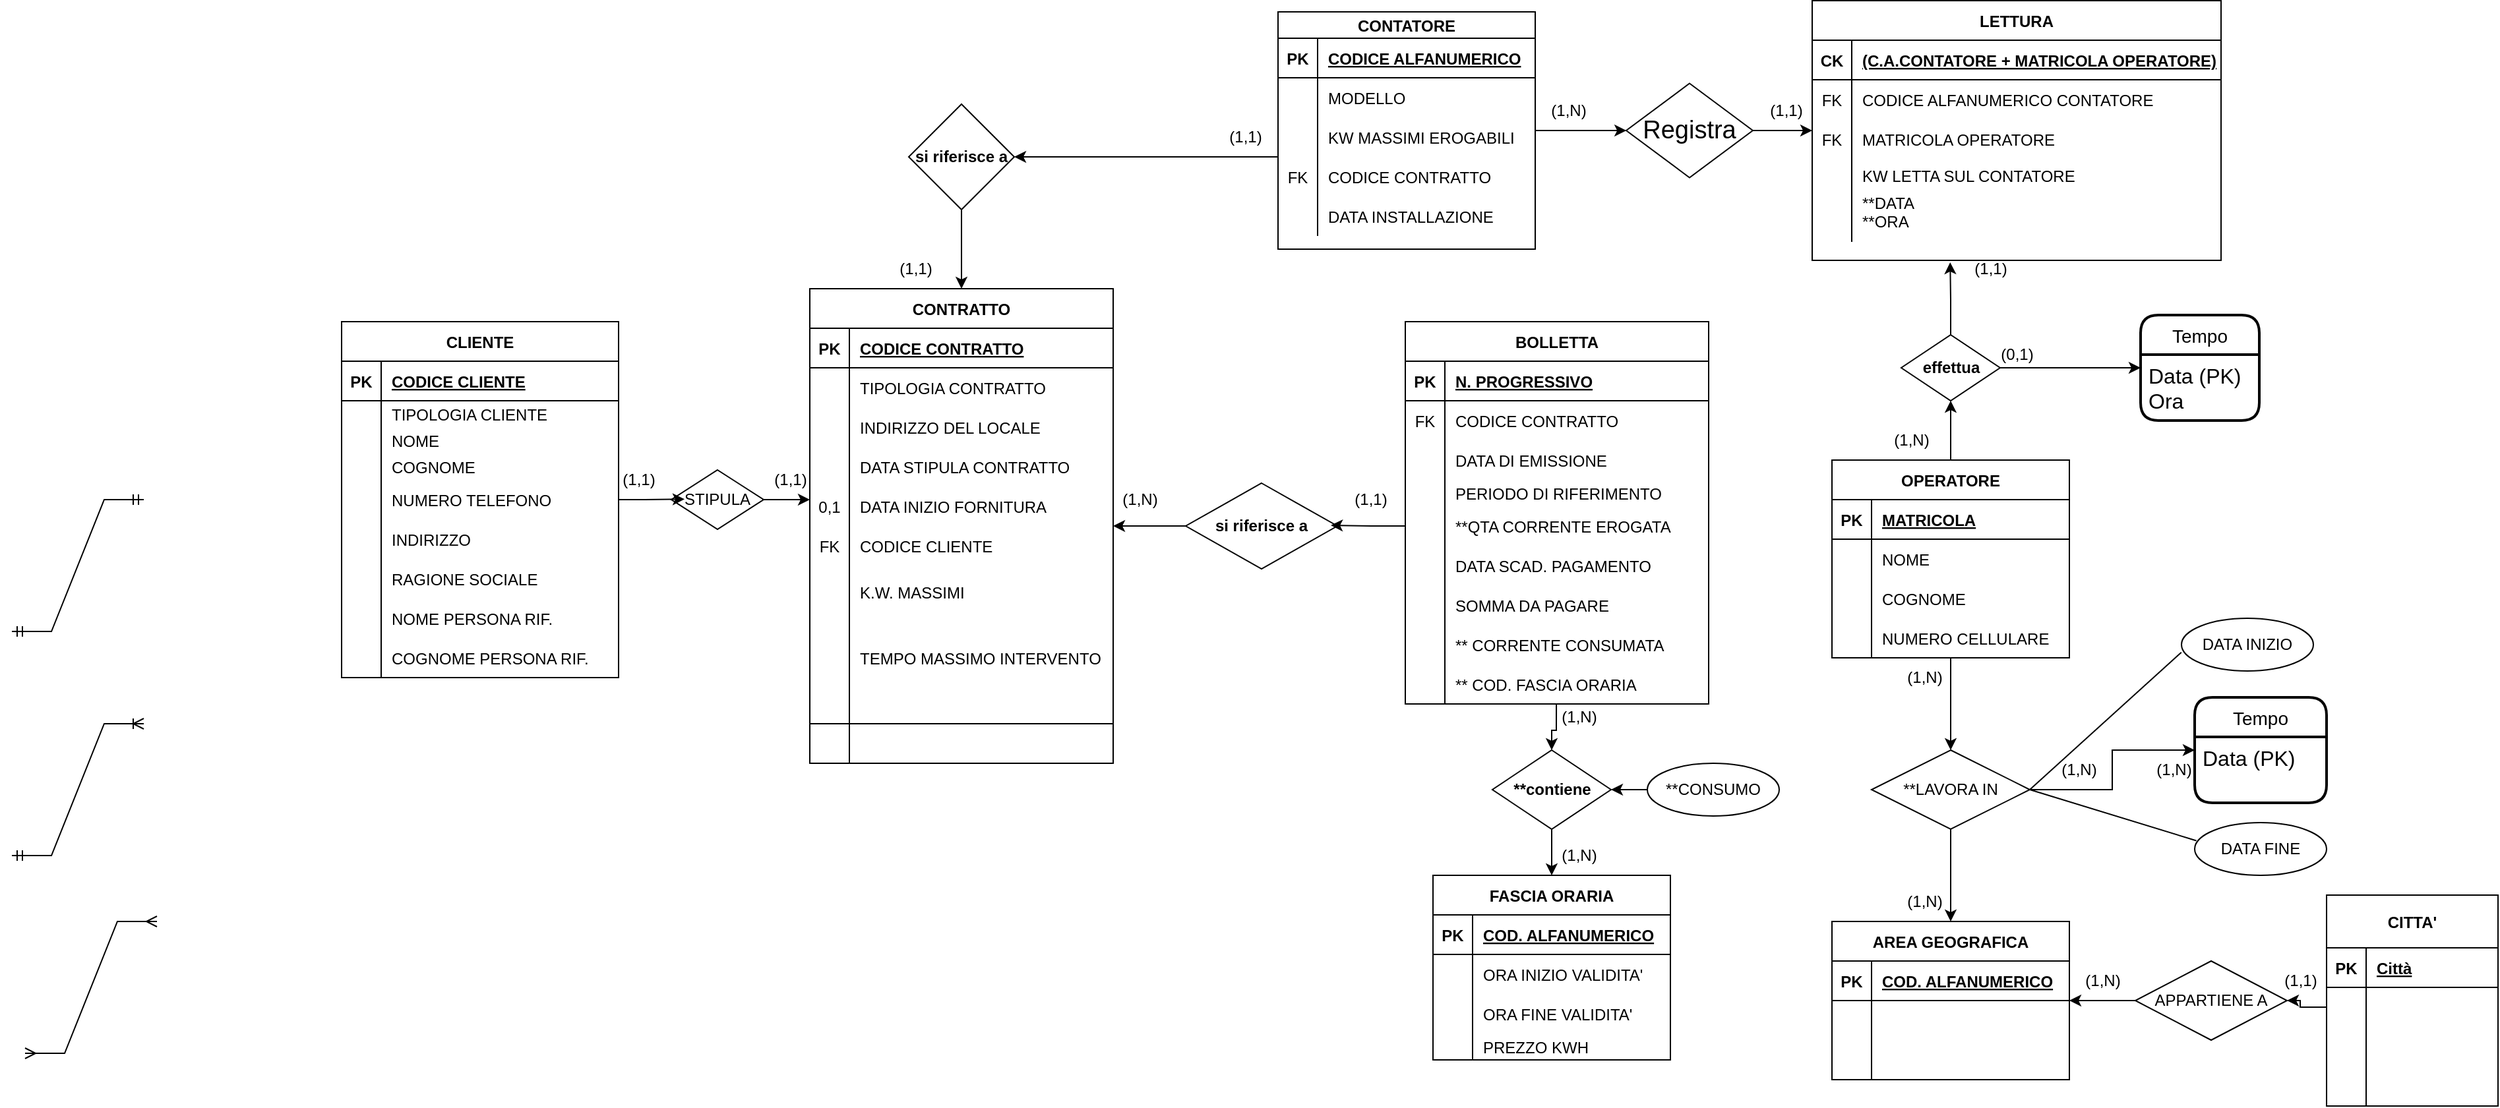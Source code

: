 <mxfile version="20.8.5" type="github" pages="3">
  <diagram id="OaHjyGjdNP-GCPTDcom8" name="Page-1">
    <mxGraphModel dx="1085" dy="990" grid="0" gridSize="10" guides="1" tooltips="1" connect="1" arrows="1" fold="1" page="0" pageScale="1" pageWidth="827" pageHeight="1169" math="0" shadow="0">
      <root>
        <mxCell id="0" />
        <mxCell id="1" parent="0" />
        <mxCell id="nD4syaO1w29k3vmpNwM7-14" value="CONTRATTO" style="shape=table;startSize=30;container=1;collapsible=1;childLayout=tableLayout;fixedRows=1;rowLines=0;fontStyle=1;align=center;resizeLast=1;movable=1;resizable=1;rotatable=1;deletable=1;editable=1;connectable=1;" parent="1" vertex="1">
          <mxGeometry x="715" y="-20" width="230" height="360" as="geometry">
            <mxRectangle x="720" y="-20" width="110" height="30" as="alternateBounds" />
          </mxGeometry>
        </mxCell>
        <mxCell id="nD4syaO1w29k3vmpNwM7-15" value="" style="shape=tableRow;horizontal=0;startSize=0;swimlaneHead=0;swimlaneBody=0;fillColor=none;collapsible=0;dropTarget=0;points=[[0,0.5],[1,0.5]];portConstraint=eastwest;top=0;left=0;right=0;bottom=1;movable=1;resizable=1;rotatable=1;deletable=1;editable=1;connectable=1;" parent="nD4syaO1w29k3vmpNwM7-14" vertex="1">
          <mxGeometry y="30" width="230" height="30" as="geometry" />
        </mxCell>
        <mxCell id="nD4syaO1w29k3vmpNwM7-16" value="PK" style="shape=partialRectangle;connectable=1;fillColor=none;top=0;left=0;bottom=0;right=0;fontStyle=1;overflow=hidden;movable=1;resizable=1;rotatable=1;deletable=1;editable=1;" parent="nD4syaO1w29k3vmpNwM7-15" vertex="1">
          <mxGeometry width="30" height="30" as="geometry">
            <mxRectangle width="30" height="30" as="alternateBounds" />
          </mxGeometry>
        </mxCell>
        <mxCell id="nD4syaO1w29k3vmpNwM7-17" value="CODICE CONTRATTO" style="shape=partialRectangle;connectable=1;fillColor=none;top=0;left=0;bottom=0;right=0;align=left;spacingLeft=6;fontStyle=5;overflow=hidden;movable=1;resizable=1;rotatable=1;deletable=1;editable=1;" parent="nD4syaO1w29k3vmpNwM7-15" vertex="1">
          <mxGeometry x="30" width="200" height="30" as="geometry">
            <mxRectangle width="200" height="30" as="alternateBounds" />
          </mxGeometry>
        </mxCell>
        <mxCell id="dIEBpJOMzmCvZlWTN5sd-136" value="" style="shape=tableRow;horizontal=0;startSize=0;swimlaneHead=0;swimlaneBody=0;fillColor=none;collapsible=0;dropTarget=0;points=[[0,0.5],[1,0.5]];portConstraint=eastwest;top=0;left=0;right=0;bottom=0;movable=1;resizable=1;rotatable=1;deletable=1;editable=1;connectable=1;" parent="nD4syaO1w29k3vmpNwM7-14" vertex="1">
          <mxGeometry y="60" width="230" height="30" as="geometry" />
        </mxCell>
        <mxCell id="dIEBpJOMzmCvZlWTN5sd-137" value="" style="shape=partialRectangle;connectable=1;fillColor=none;top=0;left=0;bottom=0;right=0;editable=1;overflow=hidden;movable=1;resizable=1;rotatable=1;deletable=1;" parent="dIEBpJOMzmCvZlWTN5sd-136" vertex="1">
          <mxGeometry width="30" height="30" as="geometry">
            <mxRectangle width="30" height="30" as="alternateBounds" />
          </mxGeometry>
        </mxCell>
        <mxCell id="dIEBpJOMzmCvZlWTN5sd-138" value="TIPOLOGIA CONTRATTO" style="shape=partialRectangle;connectable=1;fillColor=none;top=0;left=0;bottom=0;right=0;align=left;spacingLeft=6;overflow=hidden;movable=1;resizable=1;rotatable=1;deletable=1;editable=1;" parent="dIEBpJOMzmCvZlWTN5sd-136" vertex="1">
          <mxGeometry x="30" width="200" height="30" as="geometry">
            <mxRectangle width="200" height="30" as="alternateBounds" />
          </mxGeometry>
        </mxCell>
        <mxCell id="nD4syaO1w29k3vmpNwM7-18" value="" style="shape=tableRow;horizontal=0;startSize=0;swimlaneHead=0;swimlaneBody=0;fillColor=none;collapsible=0;dropTarget=0;points=[[0,0.5],[1,0.5]];portConstraint=eastwest;top=0;left=0;right=0;bottom=0;movable=1;resizable=1;rotatable=1;deletable=1;editable=1;connectable=1;" parent="nD4syaO1w29k3vmpNwM7-14" vertex="1">
          <mxGeometry y="90" width="230" height="30" as="geometry" />
        </mxCell>
        <mxCell id="nD4syaO1w29k3vmpNwM7-19" value="" style="shape=partialRectangle;connectable=1;fillColor=none;top=0;left=0;bottom=0;right=0;editable=1;overflow=hidden;movable=1;resizable=1;rotatable=1;deletable=1;" parent="nD4syaO1w29k3vmpNwM7-18" vertex="1">
          <mxGeometry width="30" height="30" as="geometry">
            <mxRectangle width="30" height="30" as="alternateBounds" />
          </mxGeometry>
        </mxCell>
        <mxCell id="nD4syaO1w29k3vmpNwM7-20" value="INDIRIZZO DEL LOCALE" style="shape=partialRectangle;connectable=1;fillColor=none;top=0;left=0;bottom=0;right=0;align=left;spacingLeft=6;overflow=hidden;movable=1;resizable=1;rotatable=1;deletable=1;editable=1;" parent="nD4syaO1w29k3vmpNwM7-18" vertex="1">
          <mxGeometry x="30" width="200" height="30" as="geometry">
            <mxRectangle width="200" height="30" as="alternateBounds" />
          </mxGeometry>
        </mxCell>
        <mxCell id="nD4syaO1w29k3vmpNwM7-21" value="" style="shape=tableRow;horizontal=0;startSize=0;swimlaneHead=0;swimlaneBody=0;fillColor=none;collapsible=0;dropTarget=0;points=[[0,0.5],[1,0.5]];portConstraint=eastwest;top=0;left=0;right=0;bottom=0;movable=1;resizable=1;rotatable=1;deletable=1;editable=1;connectable=1;" parent="nD4syaO1w29k3vmpNwM7-14" vertex="1">
          <mxGeometry y="120" width="230" height="30" as="geometry" />
        </mxCell>
        <mxCell id="nD4syaO1w29k3vmpNwM7-22" value="" style="shape=partialRectangle;connectable=1;fillColor=none;top=0;left=0;bottom=0;right=0;editable=1;overflow=hidden;movable=1;resizable=1;rotatable=1;deletable=1;" parent="nD4syaO1w29k3vmpNwM7-21" vertex="1">
          <mxGeometry width="30" height="30" as="geometry">
            <mxRectangle width="30" height="30" as="alternateBounds" />
          </mxGeometry>
        </mxCell>
        <mxCell id="nD4syaO1w29k3vmpNwM7-23" value="DATA STIPULA CONTRATTO" style="shape=partialRectangle;connectable=1;fillColor=none;top=0;left=0;bottom=0;right=0;align=left;spacingLeft=6;overflow=hidden;movable=1;resizable=1;rotatable=1;deletable=1;editable=1;" parent="nD4syaO1w29k3vmpNwM7-21" vertex="1">
          <mxGeometry x="30" width="200" height="30" as="geometry">
            <mxRectangle width="200" height="30" as="alternateBounds" />
          </mxGeometry>
        </mxCell>
        <mxCell id="nD4syaO1w29k3vmpNwM7-24" value="" style="shape=tableRow;horizontal=0;startSize=0;swimlaneHead=0;swimlaneBody=0;fillColor=none;collapsible=0;dropTarget=0;points=[[0,0.5],[1,0.5]];portConstraint=eastwest;top=0;left=0;right=0;bottom=0;movable=1;resizable=1;rotatable=1;deletable=1;editable=1;connectable=1;" parent="nD4syaO1w29k3vmpNwM7-14" vertex="1">
          <mxGeometry y="150" width="230" height="30" as="geometry" />
        </mxCell>
        <mxCell id="nD4syaO1w29k3vmpNwM7-25" value="0,1" style="shape=partialRectangle;connectable=1;fillColor=none;top=0;left=0;bottom=0;right=0;editable=1;overflow=hidden;movable=1;resizable=1;rotatable=1;deletable=1;" parent="nD4syaO1w29k3vmpNwM7-24" vertex="1">
          <mxGeometry width="30" height="30" as="geometry">
            <mxRectangle width="30" height="30" as="alternateBounds" />
          </mxGeometry>
        </mxCell>
        <mxCell id="nD4syaO1w29k3vmpNwM7-26" value="DATA INIZIO FORNITURA" style="shape=partialRectangle;connectable=1;fillColor=none;top=0;left=0;bottom=0;right=0;align=left;spacingLeft=6;overflow=hidden;movable=1;resizable=1;rotatable=1;deletable=1;editable=1;" parent="nD4syaO1w29k3vmpNwM7-24" vertex="1">
          <mxGeometry x="30" width="200" height="30" as="geometry">
            <mxRectangle width="200" height="30" as="alternateBounds" />
          </mxGeometry>
        </mxCell>
        <mxCell id="nD4syaO1w29k3vmpNwM7-161" value="" style="shape=tableRow;horizontal=0;startSize=0;swimlaneHead=0;swimlaneBody=0;fillColor=none;collapsible=0;dropTarget=0;points=[[0,0.5],[1,0.5]];portConstraint=eastwest;top=0;left=0;right=0;bottom=0;movable=1;resizable=1;rotatable=1;deletable=1;editable=1;connectable=1;" parent="nD4syaO1w29k3vmpNwM7-14" vertex="1">
          <mxGeometry y="180" width="230" height="30" as="geometry" />
        </mxCell>
        <mxCell id="nD4syaO1w29k3vmpNwM7-162" value="FK" style="shape=partialRectangle;connectable=1;fillColor=none;top=0;left=0;bottom=0;right=0;editable=1;overflow=hidden;movable=1;resizable=1;rotatable=1;deletable=1;" parent="nD4syaO1w29k3vmpNwM7-161" vertex="1">
          <mxGeometry width="30" height="30" as="geometry">
            <mxRectangle width="30" height="30" as="alternateBounds" />
          </mxGeometry>
        </mxCell>
        <mxCell id="nD4syaO1w29k3vmpNwM7-163" value="CODICE CLIENTE" style="shape=partialRectangle;connectable=1;fillColor=none;top=0;left=0;bottom=0;right=0;align=left;spacingLeft=6;overflow=hidden;movable=1;resizable=1;rotatable=1;deletable=1;editable=1;" parent="nD4syaO1w29k3vmpNwM7-161" vertex="1">
          <mxGeometry x="30" width="200" height="30" as="geometry">
            <mxRectangle width="200" height="30" as="alternateBounds" />
          </mxGeometry>
        </mxCell>
        <mxCell id="nD4syaO1w29k3vmpNwM7-164" value="" style="shape=tableRow;horizontal=0;startSize=0;swimlaneHead=0;swimlaneBody=0;fillColor=none;collapsible=0;dropTarget=0;points=[[0,0.5],[1,0.5]];portConstraint=eastwest;top=0;left=0;right=0;bottom=0;movable=1;resizable=1;rotatable=1;deletable=1;editable=1;connectable=1;" parent="nD4syaO1w29k3vmpNwM7-14" vertex="1">
          <mxGeometry y="210" width="230" height="40" as="geometry" />
        </mxCell>
        <mxCell id="nD4syaO1w29k3vmpNwM7-165" value="" style="shape=partialRectangle;connectable=1;fillColor=none;top=0;left=0;bottom=0;right=0;editable=1;overflow=hidden;movable=1;resizable=1;rotatable=1;deletable=1;" parent="nD4syaO1w29k3vmpNwM7-164" vertex="1">
          <mxGeometry width="30" height="40" as="geometry">
            <mxRectangle width="30" height="40" as="alternateBounds" />
          </mxGeometry>
        </mxCell>
        <mxCell id="nD4syaO1w29k3vmpNwM7-166" value="K.W. MASSIMI" style="shape=partialRectangle;connectable=1;fillColor=none;top=0;left=0;bottom=0;right=0;align=left;spacingLeft=6;overflow=hidden;movable=1;resizable=1;rotatable=1;deletable=1;editable=1;" parent="nD4syaO1w29k3vmpNwM7-164" vertex="1">
          <mxGeometry x="30" width="200" height="40" as="geometry">
            <mxRectangle width="200" height="40" as="alternateBounds" />
          </mxGeometry>
        </mxCell>
        <mxCell id="nD4syaO1w29k3vmpNwM7-176" value="" style="shape=tableRow;horizontal=0;startSize=0;swimlaneHead=0;swimlaneBody=0;fillColor=none;collapsible=0;dropTarget=0;points=[[0,0.5],[1,0.5]];portConstraint=eastwest;top=0;left=0;right=0;bottom=0;" parent="nD4syaO1w29k3vmpNwM7-14" vertex="1">
          <mxGeometry y="250" width="230" height="60" as="geometry" />
        </mxCell>
        <mxCell id="nD4syaO1w29k3vmpNwM7-177" value="" style="shape=partialRectangle;connectable=0;fillColor=none;top=0;left=0;bottom=0;right=0;editable=1;overflow=hidden;" parent="nD4syaO1w29k3vmpNwM7-176" vertex="1">
          <mxGeometry width="30" height="60" as="geometry">
            <mxRectangle width="30" height="60" as="alternateBounds" />
          </mxGeometry>
        </mxCell>
        <mxCell id="nD4syaO1w29k3vmpNwM7-178" value="TEMPO MASSIMO INTERVENTO" style="shape=partialRectangle;connectable=0;fillColor=none;top=0;left=0;bottom=0;right=0;align=left;spacingLeft=6;overflow=hidden;" parent="nD4syaO1w29k3vmpNwM7-176" vertex="1">
          <mxGeometry x="30" width="200" height="60" as="geometry">
            <mxRectangle width="200" height="60" as="alternateBounds" />
          </mxGeometry>
        </mxCell>
        <mxCell id="nD4syaO1w29k3vmpNwM7-158" value="" style="shape=tableRow;horizontal=0;startSize=0;swimlaneHead=0;swimlaneBody=0;fillColor=none;collapsible=0;dropTarget=0;points=[[0,0.5],[1,0.5]];portConstraint=eastwest;top=0;left=0;right=0;bottom=1;movable=1;resizable=1;rotatable=1;deletable=1;editable=1;connectable=1;" parent="nD4syaO1w29k3vmpNwM7-14" vertex="1">
          <mxGeometry y="310" width="230" height="20" as="geometry" />
        </mxCell>
        <mxCell id="nD4syaO1w29k3vmpNwM7-159" value="" style="shape=partialRectangle;connectable=1;fillColor=none;top=0;left=0;bottom=0;right=0;fontStyle=1;overflow=hidden;movable=1;resizable=1;rotatable=1;deletable=1;editable=1;" parent="nD4syaO1w29k3vmpNwM7-158" vertex="1">
          <mxGeometry width="30" height="20" as="geometry">
            <mxRectangle width="30" height="20" as="alternateBounds" />
          </mxGeometry>
        </mxCell>
        <mxCell id="nD4syaO1w29k3vmpNwM7-160" value="" style="shape=partialRectangle;connectable=1;fillColor=none;top=0;left=0;bottom=0;right=0;align=left;spacingLeft=6;fontStyle=5;overflow=hidden;movable=1;resizable=1;rotatable=1;deletable=1;editable=1;" parent="nD4syaO1w29k3vmpNwM7-158" vertex="1">
          <mxGeometry x="30" width="200" height="20" as="geometry">
            <mxRectangle width="200" height="20" as="alternateBounds" />
          </mxGeometry>
        </mxCell>
        <mxCell id="nD4syaO1w29k3vmpNwM7-167" value="" style="shape=tableRow;horizontal=0;startSize=0;swimlaneHead=0;swimlaneBody=0;fillColor=none;collapsible=0;dropTarget=0;points=[[0,0.5],[1,0.5]];portConstraint=eastwest;top=0;left=0;right=0;bottom=0;movable=1;resizable=1;rotatable=1;deletable=1;editable=1;connectable=1;" parent="nD4syaO1w29k3vmpNwM7-14" vertex="1">
          <mxGeometry y="330" width="230" height="30" as="geometry" />
        </mxCell>
        <mxCell id="nD4syaO1w29k3vmpNwM7-168" value="" style="shape=partialRectangle;connectable=1;fillColor=none;top=0;left=0;bottom=0;right=0;editable=1;overflow=hidden;movable=1;resizable=1;rotatable=1;deletable=1;" parent="nD4syaO1w29k3vmpNwM7-167" vertex="1">
          <mxGeometry width="30" height="30" as="geometry">
            <mxRectangle width="30" height="30" as="alternateBounds" />
          </mxGeometry>
        </mxCell>
        <mxCell id="nD4syaO1w29k3vmpNwM7-169" value="" style="shape=partialRectangle;connectable=1;fillColor=none;top=0;left=0;bottom=0;right=0;align=left;spacingLeft=6;overflow=hidden;movable=1;resizable=1;rotatable=1;deletable=1;editable=1;" parent="nD4syaO1w29k3vmpNwM7-167" vertex="1">
          <mxGeometry x="30" width="200" height="30" as="geometry">
            <mxRectangle width="200" height="30" as="alternateBounds" />
          </mxGeometry>
        </mxCell>
        <mxCell id="UjYUpt8ojRkEc1T_COAz-3" style="edgeStyle=orthogonalEdgeStyle;rounded=0;orthogonalLoop=1;jettySize=auto;html=1;exitX=0.5;exitY=0;exitDx=0;exitDy=0;entryX=0.5;entryY=1;entryDx=0;entryDy=0;" parent="1" source="nD4syaO1w29k3vmpNwM7-27" target="dIEBpJOMzmCvZlWTN5sd-10" edge="1">
          <mxGeometry relative="1" as="geometry" />
        </mxCell>
        <mxCell id="nD4syaO1w29k3vmpNwM7-27" value="OPERATORE" style="shape=table;startSize=30;container=1;collapsible=1;childLayout=tableLayout;fixedRows=1;rowLines=0;fontStyle=1;align=center;resizeLast=1;" parent="1" vertex="1">
          <mxGeometry x="1490" y="110" width="180" height="150" as="geometry">
            <mxRectangle x="1500" y="60" width="110" height="30" as="alternateBounds" />
          </mxGeometry>
        </mxCell>
        <mxCell id="nD4syaO1w29k3vmpNwM7-28" value="" style="shape=tableRow;horizontal=0;startSize=0;swimlaneHead=0;swimlaneBody=0;fillColor=none;collapsible=0;dropTarget=0;points=[[0,0.5],[1,0.5]];portConstraint=eastwest;top=0;left=0;right=0;bottom=1;" parent="nD4syaO1w29k3vmpNwM7-27" vertex="1">
          <mxGeometry y="30" width="180" height="30" as="geometry" />
        </mxCell>
        <mxCell id="nD4syaO1w29k3vmpNwM7-29" value="PK" style="shape=partialRectangle;connectable=0;fillColor=none;top=0;left=0;bottom=0;right=0;fontStyle=1;overflow=hidden;" parent="nD4syaO1w29k3vmpNwM7-28" vertex="1">
          <mxGeometry width="30" height="30" as="geometry">
            <mxRectangle width="30" height="30" as="alternateBounds" />
          </mxGeometry>
        </mxCell>
        <mxCell id="nD4syaO1w29k3vmpNwM7-30" value="MATRICOLA" style="shape=partialRectangle;connectable=0;fillColor=none;top=0;left=0;bottom=0;right=0;align=left;spacingLeft=6;fontStyle=5;overflow=hidden;" parent="nD4syaO1w29k3vmpNwM7-28" vertex="1">
          <mxGeometry x="30" width="150" height="30" as="geometry">
            <mxRectangle width="150" height="30" as="alternateBounds" />
          </mxGeometry>
        </mxCell>
        <mxCell id="nD4syaO1w29k3vmpNwM7-31" value="" style="shape=tableRow;horizontal=0;startSize=0;swimlaneHead=0;swimlaneBody=0;fillColor=none;collapsible=0;dropTarget=0;points=[[0,0.5],[1,0.5]];portConstraint=eastwest;top=0;left=0;right=0;bottom=0;" parent="nD4syaO1w29k3vmpNwM7-27" vertex="1">
          <mxGeometry y="60" width="180" height="30" as="geometry" />
        </mxCell>
        <mxCell id="nD4syaO1w29k3vmpNwM7-32" value="" style="shape=partialRectangle;connectable=0;fillColor=none;top=0;left=0;bottom=0;right=0;editable=1;overflow=hidden;" parent="nD4syaO1w29k3vmpNwM7-31" vertex="1">
          <mxGeometry width="30" height="30" as="geometry">
            <mxRectangle width="30" height="30" as="alternateBounds" />
          </mxGeometry>
        </mxCell>
        <mxCell id="nD4syaO1w29k3vmpNwM7-33" value="NOME" style="shape=partialRectangle;connectable=0;fillColor=none;top=0;left=0;bottom=0;right=0;align=left;spacingLeft=6;overflow=hidden;" parent="nD4syaO1w29k3vmpNwM7-31" vertex="1">
          <mxGeometry x="30" width="150" height="30" as="geometry">
            <mxRectangle width="150" height="30" as="alternateBounds" />
          </mxGeometry>
        </mxCell>
        <mxCell id="nD4syaO1w29k3vmpNwM7-34" value="" style="shape=tableRow;horizontal=0;startSize=0;swimlaneHead=0;swimlaneBody=0;fillColor=none;collapsible=0;dropTarget=0;points=[[0,0.5],[1,0.5]];portConstraint=eastwest;top=0;left=0;right=0;bottom=0;" parent="nD4syaO1w29k3vmpNwM7-27" vertex="1">
          <mxGeometry y="90" width="180" height="30" as="geometry" />
        </mxCell>
        <mxCell id="nD4syaO1w29k3vmpNwM7-35" value="" style="shape=partialRectangle;connectable=0;fillColor=none;top=0;left=0;bottom=0;right=0;editable=1;overflow=hidden;" parent="nD4syaO1w29k3vmpNwM7-34" vertex="1">
          <mxGeometry width="30" height="30" as="geometry">
            <mxRectangle width="30" height="30" as="alternateBounds" />
          </mxGeometry>
        </mxCell>
        <mxCell id="nD4syaO1w29k3vmpNwM7-36" value="COGNOME" style="shape=partialRectangle;connectable=0;fillColor=none;top=0;left=0;bottom=0;right=0;align=left;spacingLeft=6;overflow=hidden;" parent="nD4syaO1w29k3vmpNwM7-34" vertex="1">
          <mxGeometry x="30" width="150" height="30" as="geometry">
            <mxRectangle width="150" height="30" as="alternateBounds" />
          </mxGeometry>
        </mxCell>
        <mxCell id="nD4syaO1w29k3vmpNwM7-37" value="" style="shape=tableRow;horizontal=0;startSize=0;swimlaneHead=0;swimlaneBody=0;fillColor=none;collapsible=0;dropTarget=0;points=[[0,0.5],[1,0.5]];portConstraint=eastwest;top=0;left=0;right=0;bottom=0;" parent="nD4syaO1w29k3vmpNwM7-27" vertex="1">
          <mxGeometry y="120" width="180" height="30" as="geometry" />
        </mxCell>
        <mxCell id="nD4syaO1w29k3vmpNwM7-38" value="" style="shape=partialRectangle;connectable=0;fillColor=none;top=0;left=0;bottom=0;right=0;editable=1;overflow=hidden;" parent="nD4syaO1w29k3vmpNwM7-37" vertex="1">
          <mxGeometry width="30" height="30" as="geometry">
            <mxRectangle width="30" height="30" as="alternateBounds" />
          </mxGeometry>
        </mxCell>
        <mxCell id="nD4syaO1w29k3vmpNwM7-39" value="NUMERO CELLULARE" style="shape=partialRectangle;connectable=0;fillColor=none;top=0;left=0;bottom=0;right=0;align=left;spacingLeft=6;overflow=hidden;" parent="nD4syaO1w29k3vmpNwM7-37" vertex="1">
          <mxGeometry x="30" width="150" height="30" as="geometry">
            <mxRectangle width="150" height="30" as="alternateBounds" />
          </mxGeometry>
        </mxCell>
        <mxCell id="nD4syaO1w29k3vmpNwM7-40" value="CONTATORE" style="shape=table;startSize=20;container=1;collapsible=1;childLayout=tableLayout;fixedRows=1;rowLines=0;fontStyle=1;align=center;resizeLast=1;" parent="1" vertex="1">
          <mxGeometry x="1070" y="-230" width="195" height="180" as="geometry">
            <mxRectangle x="1070" y="-230" width="110" height="30" as="alternateBounds" />
          </mxGeometry>
        </mxCell>
        <mxCell id="nD4syaO1w29k3vmpNwM7-41" value="" style="shape=tableRow;horizontal=0;startSize=0;swimlaneHead=0;swimlaneBody=0;fillColor=none;collapsible=0;dropTarget=0;points=[[0,0.5],[1,0.5]];portConstraint=eastwest;top=0;left=0;right=0;bottom=1;" parent="nD4syaO1w29k3vmpNwM7-40" vertex="1">
          <mxGeometry y="20" width="195" height="30" as="geometry" />
        </mxCell>
        <mxCell id="nD4syaO1w29k3vmpNwM7-42" value="PK" style="shape=partialRectangle;connectable=0;fillColor=none;top=0;left=0;bottom=0;right=0;fontStyle=1;overflow=hidden;" parent="nD4syaO1w29k3vmpNwM7-41" vertex="1">
          <mxGeometry width="30" height="30" as="geometry">
            <mxRectangle width="30" height="30" as="alternateBounds" />
          </mxGeometry>
        </mxCell>
        <mxCell id="nD4syaO1w29k3vmpNwM7-43" value="CODICE ALFANUMERICO" style="shape=partialRectangle;connectable=0;fillColor=none;top=0;left=0;bottom=0;right=0;align=left;spacingLeft=6;fontStyle=5;overflow=hidden;" parent="nD4syaO1w29k3vmpNwM7-41" vertex="1">
          <mxGeometry x="30" width="165" height="30" as="geometry">
            <mxRectangle width="165" height="30" as="alternateBounds" />
          </mxGeometry>
        </mxCell>
        <mxCell id="nD4syaO1w29k3vmpNwM7-44" value="" style="shape=tableRow;horizontal=0;startSize=0;swimlaneHead=0;swimlaneBody=0;fillColor=none;collapsible=0;dropTarget=0;points=[[0,0.5],[1,0.5]];portConstraint=eastwest;top=0;left=0;right=0;bottom=0;" parent="nD4syaO1w29k3vmpNwM7-40" vertex="1">
          <mxGeometry y="50" width="195" height="30" as="geometry" />
        </mxCell>
        <mxCell id="nD4syaO1w29k3vmpNwM7-45" value="" style="shape=partialRectangle;connectable=0;fillColor=none;top=0;left=0;bottom=0;right=0;editable=1;overflow=hidden;" parent="nD4syaO1w29k3vmpNwM7-44" vertex="1">
          <mxGeometry width="30" height="30" as="geometry">
            <mxRectangle width="30" height="30" as="alternateBounds" />
          </mxGeometry>
        </mxCell>
        <mxCell id="nD4syaO1w29k3vmpNwM7-46" value="MODELLO" style="shape=partialRectangle;connectable=0;fillColor=none;top=0;left=0;bottom=0;right=0;align=left;spacingLeft=6;overflow=hidden;" parent="nD4syaO1w29k3vmpNwM7-44" vertex="1">
          <mxGeometry x="30" width="165" height="30" as="geometry">
            <mxRectangle width="165" height="30" as="alternateBounds" />
          </mxGeometry>
        </mxCell>
        <mxCell id="nD4syaO1w29k3vmpNwM7-47" value="" style="shape=tableRow;horizontal=0;startSize=0;swimlaneHead=0;swimlaneBody=0;fillColor=none;collapsible=0;dropTarget=0;points=[[0,0.5],[1,0.5]];portConstraint=eastwest;top=0;left=0;right=0;bottom=0;" parent="nD4syaO1w29k3vmpNwM7-40" vertex="1">
          <mxGeometry y="80" width="195" height="30" as="geometry" />
        </mxCell>
        <mxCell id="nD4syaO1w29k3vmpNwM7-48" value="" style="shape=partialRectangle;connectable=0;fillColor=none;top=0;left=0;bottom=0;right=0;editable=1;overflow=hidden;" parent="nD4syaO1w29k3vmpNwM7-47" vertex="1">
          <mxGeometry width="30" height="30" as="geometry">
            <mxRectangle width="30" height="30" as="alternateBounds" />
          </mxGeometry>
        </mxCell>
        <mxCell id="nD4syaO1w29k3vmpNwM7-49" value="KW MASSIMI EROGABILI" style="shape=partialRectangle;connectable=0;fillColor=none;top=0;left=0;bottom=0;right=0;align=left;spacingLeft=6;overflow=hidden;" parent="nD4syaO1w29k3vmpNwM7-47" vertex="1">
          <mxGeometry x="30" width="165" height="30" as="geometry">
            <mxRectangle width="165" height="30" as="alternateBounds" />
          </mxGeometry>
        </mxCell>
        <mxCell id="nD4syaO1w29k3vmpNwM7-50" value="" style="shape=tableRow;horizontal=0;startSize=0;swimlaneHead=0;swimlaneBody=0;fillColor=none;collapsible=0;dropTarget=0;points=[[0,0.5],[1,0.5]];portConstraint=eastwest;top=0;left=0;right=0;bottom=0;" parent="nD4syaO1w29k3vmpNwM7-40" vertex="1">
          <mxGeometry y="110" width="195" height="30" as="geometry" />
        </mxCell>
        <mxCell id="nD4syaO1w29k3vmpNwM7-51" value="FK" style="shape=partialRectangle;connectable=0;fillColor=none;top=0;left=0;bottom=0;right=0;editable=1;overflow=hidden;" parent="nD4syaO1w29k3vmpNwM7-50" vertex="1">
          <mxGeometry width="30" height="30" as="geometry">
            <mxRectangle width="30" height="30" as="alternateBounds" />
          </mxGeometry>
        </mxCell>
        <mxCell id="nD4syaO1w29k3vmpNwM7-52" value="CODICE CONTRATTO" style="shape=partialRectangle;connectable=0;fillColor=none;top=0;left=0;bottom=0;right=0;align=left;spacingLeft=6;overflow=hidden;" parent="nD4syaO1w29k3vmpNwM7-50" vertex="1">
          <mxGeometry x="30" width="165" height="30" as="geometry">
            <mxRectangle width="165" height="30" as="alternateBounds" />
          </mxGeometry>
        </mxCell>
        <mxCell id="dIEBpJOMzmCvZlWTN5sd-39" value="" style="shape=tableRow;horizontal=0;startSize=0;swimlaneHead=0;swimlaneBody=0;fillColor=none;collapsible=0;dropTarget=0;points=[[0,0.5],[1,0.5]];portConstraint=eastwest;top=0;left=0;right=0;bottom=0;" parent="nD4syaO1w29k3vmpNwM7-40" vertex="1">
          <mxGeometry y="140" width="195" height="30" as="geometry" />
        </mxCell>
        <mxCell id="dIEBpJOMzmCvZlWTN5sd-40" value="" style="shape=partialRectangle;connectable=0;fillColor=none;top=0;left=0;bottom=0;right=0;editable=1;overflow=hidden;" parent="dIEBpJOMzmCvZlWTN5sd-39" vertex="1">
          <mxGeometry width="30" height="30" as="geometry">
            <mxRectangle width="30" height="30" as="alternateBounds" />
          </mxGeometry>
        </mxCell>
        <mxCell id="dIEBpJOMzmCvZlWTN5sd-41" value="DATA INSTALLAZIONE" style="shape=partialRectangle;connectable=0;fillColor=none;top=0;left=0;bottom=0;right=0;align=left;spacingLeft=6;overflow=hidden;" parent="dIEBpJOMzmCvZlWTN5sd-39" vertex="1">
          <mxGeometry x="30" width="165" height="30" as="geometry">
            <mxRectangle width="165" height="30" as="alternateBounds" />
          </mxGeometry>
        </mxCell>
        <mxCell id="UjYUpt8ojRkEc1T_COAz-7" style="edgeStyle=orthogonalEdgeStyle;rounded=0;orthogonalLoop=1;jettySize=auto;html=1;exitX=0.498;exitY=1.004;exitDx=0;exitDy=0;exitPerimeter=0;" parent="1" source="nD4syaO1w29k3vmpNwM7-222" target="7G08isXgEMkV2wekbxgx-7" edge="1">
          <mxGeometry relative="1" as="geometry" />
        </mxCell>
        <mxCell id="nD4syaO1w29k3vmpNwM7-53" value="BOLLETTA" style="shape=table;startSize=30;container=1;collapsible=1;childLayout=tableLayout;fixedRows=1;rowLines=0;fontStyle=1;align=center;resizeLast=1;" parent="1" vertex="1">
          <mxGeometry x="1166.5" y="5" width="230" height="290" as="geometry">
            <mxRectangle x="1162.5" y="20" width="100" height="30" as="alternateBounds" />
          </mxGeometry>
        </mxCell>
        <mxCell id="nD4syaO1w29k3vmpNwM7-54" value="" style="shape=tableRow;horizontal=0;startSize=0;swimlaneHead=0;swimlaneBody=0;fillColor=none;collapsible=0;dropTarget=0;points=[[0,0.5],[1,0.5]];portConstraint=eastwest;top=0;left=0;right=0;bottom=1;" parent="nD4syaO1w29k3vmpNwM7-53" vertex="1">
          <mxGeometry y="30" width="230" height="30" as="geometry" />
        </mxCell>
        <mxCell id="nD4syaO1w29k3vmpNwM7-55" value="PK" style="shape=partialRectangle;connectable=0;fillColor=none;top=0;left=0;bottom=0;right=0;fontStyle=1;overflow=hidden;" parent="nD4syaO1w29k3vmpNwM7-54" vertex="1">
          <mxGeometry width="30" height="30" as="geometry">
            <mxRectangle width="30" height="30" as="alternateBounds" />
          </mxGeometry>
        </mxCell>
        <mxCell id="nD4syaO1w29k3vmpNwM7-56" value="N. PROGRESSIVO" style="shape=partialRectangle;connectable=0;fillColor=none;top=0;left=0;bottom=0;right=0;align=left;spacingLeft=6;fontStyle=5;overflow=hidden;" parent="nD4syaO1w29k3vmpNwM7-54" vertex="1">
          <mxGeometry x="30" width="200" height="30" as="geometry">
            <mxRectangle width="200" height="30" as="alternateBounds" />
          </mxGeometry>
        </mxCell>
        <mxCell id="nD4syaO1w29k3vmpNwM7-57" value="" style="shape=tableRow;horizontal=0;startSize=0;swimlaneHead=0;swimlaneBody=0;fillColor=none;collapsible=0;dropTarget=0;points=[[0,0.5],[1,0.5]];portConstraint=eastwest;top=0;left=0;right=0;bottom=0;" parent="nD4syaO1w29k3vmpNwM7-53" vertex="1">
          <mxGeometry y="60" width="230" height="30" as="geometry" />
        </mxCell>
        <mxCell id="nD4syaO1w29k3vmpNwM7-58" value="FK" style="shape=partialRectangle;connectable=0;fillColor=none;top=0;left=0;bottom=0;right=0;editable=1;overflow=hidden;" parent="nD4syaO1w29k3vmpNwM7-57" vertex="1">
          <mxGeometry width="30" height="30" as="geometry">
            <mxRectangle width="30" height="30" as="alternateBounds" />
          </mxGeometry>
        </mxCell>
        <mxCell id="nD4syaO1w29k3vmpNwM7-59" value="CODICE CONTRATTO" style="shape=partialRectangle;connectable=0;fillColor=none;top=0;left=0;bottom=0;right=0;align=left;spacingLeft=6;overflow=hidden;" parent="nD4syaO1w29k3vmpNwM7-57" vertex="1">
          <mxGeometry x="30" width="200" height="30" as="geometry">
            <mxRectangle width="200" height="30" as="alternateBounds" />
          </mxGeometry>
        </mxCell>
        <mxCell id="nD4syaO1w29k3vmpNwM7-60" value="" style="shape=tableRow;horizontal=0;startSize=0;swimlaneHead=0;swimlaneBody=0;fillColor=none;collapsible=0;dropTarget=0;points=[[0,0.5],[1,0.5]];portConstraint=eastwest;top=0;left=0;right=0;bottom=0;" parent="nD4syaO1w29k3vmpNwM7-53" vertex="1">
          <mxGeometry y="90" width="230" height="30" as="geometry" />
        </mxCell>
        <mxCell id="nD4syaO1w29k3vmpNwM7-61" value="" style="shape=partialRectangle;connectable=0;fillColor=none;top=0;left=0;bottom=0;right=0;editable=1;overflow=hidden;" parent="nD4syaO1w29k3vmpNwM7-60" vertex="1">
          <mxGeometry width="30" height="30" as="geometry">
            <mxRectangle width="30" height="30" as="alternateBounds" />
          </mxGeometry>
        </mxCell>
        <mxCell id="nD4syaO1w29k3vmpNwM7-62" value="DATA DI EMISSIONE" style="shape=partialRectangle;connectable=0;fillColor=none;top=0;left=0;bottom=0;right=0;align=left;spacingLeft=6;overflow=hidden;" parent="nD4syaO1w29k3vmpNwM7-60" vertex="1">
          <mxGeometry x="30" width="200" height="30" as="geometry">
            <mxRectangle width="200" height="30" as="alternateBounds" />
          </mxGeometry>
        </mxCell>
        <mxCell id="nD4syaO1w29k3vmpNwM7-63" value="" style="shape=tableRow;horizontal=0;startSize=0;swimlaneHead=0;swimlaneBody=0;fillColor=none;collapsible=0;dropTarget=0;points=[[0,0.5],[1,0.5]];portConstraint=eastwest;top=0;left=0;right=0;bottom=0;" parent="nD4syaO1w29k3vmpNwM7-53" vertex="1">
          <mxGeometry y="120" width="230" height="20" as="geometry" />
        </mxCell>
        <mxCell id="nD4syaO1w29k3vmpNwM7-64" value="" style="shape=partialRectangle;connectable=0;fillColor=none;top=0;left=0;bottom=0;right=0;editable=1;overflow=hidden;" parent="nD4syaO1w29k3vmpNwM7-63" vertex="1">
          <mxGeometry width="30" height="20" as="geometry">
            <mxRectangle width="30" height="20" as="alternateBounds" />
          </mxGeometry>
        </mxCell>
        <mxCell id="nD4syaO1w29k3vmpNwM7-65" value="PERIODO DI RIFERIMENTO" style="shape=partialRectangle;connectable=0;fillColor=none;top=0;left=0;bottom=0;right=0;align=left;spacingLeft=6;overflow=hidden;" parent="nD4syaO1w29k3vmpNwM7-63" vertex="1">
          <mxGeometry x="30" width="200" height="20" as="geometry">
            <mxRectangle width="200" height="20" as="alternateBounds" />
          </mxGeometry>
        </mxCell>
        <mxCell id="nD4syaO1w29k3vmpNwM7-216" value="" style="shape=tableRow;horizontal=0;startSize=0;swimlaneHead=0;swimlaneBody=0;fillColor=none;collapsible=0;dropTarget=0;points=[[0,0.5],[1,0.5]];portConstraint=eastwest;top=0;left=0;right=0;bottom=0;" parent="nD4syaO1w29k3vmpNwM7-53" vertex="1">
          <mxGeometry y="140" width="230" height="30" as="geometry" />
        </mxCell>
        <mxCell id="nD4syaO1w29k3vmpNwM7-217" value="" style="shape=partialRectangle;connectable=0;fillColor=none;top=0;left=0;bottom=0;right=0;editable=1;overflow=hidden;" parent="nD4syaO1w29k3vmpNwM7-216" vertex="1">
          <mxGeometry width="30" height="30" as="geometry">
            <mxRectangle width="30" height="30" as="alternateBounds" />
          </mxGeometry>
        </mxCell>
        <mxCell id="nD4syaO1w29k3vmpNwM7-218" value="**QTA CORRENTE EROGATA" style="shape=partialRectangle;connectable=0;fillColor=none;top=0;left=0;bottom=0;right=0;align=left;spacingLeft=6;overflow=hidden;" parent="nD4syaO1w29k3vmpNwM7-216" vertex="1">
          <mxGeometry x="30" width="200" height="30" as="geometry">
            <mxRectangle width="200" height="30" as="alternateBounds" />
          </mxGeometry>
        </mxCell>
        <mxCell id="nD4syaO1w29k3vmpNwM7-185" value="" style="shape=tableRow;horizontal=0;startSize=0;swimlaneHead=0;swimlaneBody=0;fillColor=none;collapsible=0;dropTarget=0;points=[[0,0.5],[1,0.5]];portConstraint=eastwest;top=0;left=0;right=0;bottom=0;" parent="nD4syaO1w29k3vmpNwM7-53" vertex="1">
          <mxGeometry y="170" width="230" height="30" as="geometry" />
        </mxCell>
        <mxCell id="nD4syaO1w29k3vmpNwM7-186" value="" style="shape=partialRectangle;connectable=0;fillColor=none;top=0;left=0;bottom=0;right=0;editable=1;overflow=hidden;" parent="nD4syaO1w29k3vmpNwM7-185" vertex="1">
          <mxGeometry width="30" height="30" as="geometry">
            <mxRectangle width="30" height="30" as="alternateBounds" />
          </mxGeometry>
        </mxCell>
        <mxCell id="nD4syaO1w29k3vmpNwM7-187" value="DATA SCAD. PAGAMENTO" style="shape=partialRectangle;connectable=0;fillColor=none;top=0;left=0;bottom=0;right=0;align=left;spacingLeft=6;overflow=hidden;" parent="nD4syaO1w29k3vmpNwM7-185" vertex="1">
          <mxGeometry x="30" width="200" height="30" as="geometry">
            <mxRectangle width="200" height="30" as="alternateBounds" />
          </mxGeometry>
        </mxCell>
        <mxCell id="nD4syaO1w29k3vmpNwM7-188" value="" style="shape=tableRow;horizontal=0;startSize=0;swimlaneHead=0;swimlaneBody=0;fillColor=none;collapsible=0;dropTarget=0;points=[[0,0.5],[1,0.5]];portConstraint=eastwest;top=0;left=0;right=0;bottom=0;" parent="nD4syaO1w29k3vmpNwM7-53" vertex="1">
          <mxGeometry y="200" width="230" height="30" as="geometry" />
        </mxCell>
        <mxCell id="nD4syaO1w29k3vmpNwM7-189" value="" style="shape=partialRectangle;connectable=0;fillColor=none;top=0;left=0;bottom=0;right=0;editable=1;overflow=hidden;" parent="nD4syaO1w29k3vmpNwM7-188" vertex="1">
          <mxGeometry width="30" height="30" as="geometry">
            <mxRectangle width="30" height="30" as="alternateBounds" />
          </mxGeometry>
        </mxCell>
        <mxCell id="nD4syaO1w29k3vmpNwM7-190" value="SOMMA DA PAGARE" style="shape=partialRectangle;connectable=0;fillColor=none;top=0;left=0;bottom=0;right=0;align=left;spacingLeft=6;overflow=hidden;" parent="nD4syaO1w29k3vmpNwM7-188" vertex="1">
          <mxGeometry x="30" width="200" height="30" as="geometry">
            <mxRectangle width="200" height="30" as="alternateBounds" />
          </mxGeometry>
        </mxCell>
        <mxCell id="nD4syaO1w29k3vmpNwM7-191" value="" style="shape=tableRow;horizontal=0;startSize=0;swimlaneHead=0;swimlaneBody=0;fillColor=none;collapsible=0;dropTarget=0;points=[[0,0.5],[1,0.5]];portConstraint=eastwest;top=0;left=0;right=0;bottom=0;" parent="nD4syaO1w29k3vmpNwM7-53" vertex="1">
          <mxGeometry y="230" width="230" height="30" as="geometry" />
        </mxCell>
        <mxCell id="nD4syaO1w29k3vmpNwM7-192" value="" style="shape=partialRectangle;connectable=0;fillColor=none;top=0;left=0;bottom=0;right=0;editable=1;overflow=hidden;" parent="nD4syaO1w29k3vmpNwM7-191" vertex="1">
          <mxGeometry width="30" height="30" as="geometry">
            <mxRectangle width="30" height="30" as="alternateBounds" />
          </mxGeometry>
        </mxCell>
        <mxCell id="nD4syaO1w29k3vmpNwM7-193" value="** CORRENTE CONSUMATA" style="shape=partialRectangle;connectable=0;fillColor=none;top=0;left=0;bottom=0;right=0;align=left;spacingLeft=6;overflow=hidden;" parent="nD4syaO1w29k3vmpNwM7-191" vertex="1">
          <mxGeometry x="30" width="200" height="30" as="geometry">
            <mxRectangle width="200" height="30" as="alternateBounds" />
          </mxGeometry>
        </mxCell>
        <mxCell id="nD4syaO1w29k3vmpNwM7-222" value="" style="shape=tableRow;horizontal=0;startSize=0;swimlaneHead=0;swimlaneBody=0;fillColor=none;collapsible=0;dropTarget=0;points=[[0,0.5],[1,0.5]];portConstraint=eastwest;top=0;left=0;right=0;bottom=0;" parent="nD4syaO1w29k3vmpNwM7-53" vertex="1">
          <mxGeometry y="260" width="230" height="30" as="geometry" />
        </mxCell>
        <mxCell id="nD4syaO1w29k3vmpNwM7-223" value="" style="shape=partialRectangle;connectable=0;fillColor=none;top=0;left=0;bottom=0;right=0;editable=1;overflow=hidden;" parent="nD4syaO1w29k3vmpNwM7-222" vertex="1">
          <mxGeometry width="30" height="30" as="geometry">
            <mxRectangle width="30" height="30" as="alternateBounds" />
          </mxGeometry>
        </mxCell>
        <mxCell id="nD4syaO1w29k3vmpNwM7-224" value="** COD. FASCIA ORARIA" style="shape=partialRectangle;connectable=0;fillColor=none;top=0;left=0;bottom=0;right=0;align=left;spacingLeft=6;overflow=hidden;" parent="nD4syaO1w29k3vmpNwM7-222" vertex="1">
          <mxGeometry x="30" width="200" height="30" as="geometry">
            <mxRectangle width="200" height="30" as="alternateBounds" />
          </mxGeometry>
        </mxCell>
        <mxCell id="nD4syaO1w29k3vmpNwM7-66" value="FASCIA ORARIA" style="shape=table;startSize=30;container=1;collapsible=1;childLayout=tableLayout;fixedRows=1;rowLines=0;fontStyle=1;align=center;resizeLast=1;" parent="1" vertex="1">
          <mxGeometry x="1187.5" y="425" width="180" height="140" as="geometry">
            <mxRectangle x="1187.5" y="470" width="130" height="30" as="alternateBounds" />
          </mxGeometry>
        </mxCell>
        <mxCell id="nD4syaO1w29k3vmpNwM7-67" value="" style="shape=tableRow;horizontal=0;startSize=0;swimlaneHead=0;swimlaneBody=0;fillColor=none;collapsible=0;dropTarget=0;points=[[0,0.5],[1,0.5]];portConstraint=eastwest;top=0;left=0;right=0;bottom=1;" parent="nD4syaO1w29k3vmpNwM7-66" vertex="1">
          <mxGeometry y="30" width="180" height="30" as="geometry" />
        </mxCell>
        <mxCell id="nD4syaO1w29k3vmpNwM7-68" value="PK" style="shape=partialRectangle;connectable=0;fillColor=none;top=0;left=0;bottom=0;right=0;fontStyle=1;overflow=hidden;" parent="nD4syaO1w29k3vmpNwM7-67" vertex="1">
          <mxGeometry width="30" height="30" as="geometry">
            <mxRectangle width="30" height="30" as="alternateBounds" />
          </mxGeometry>
        </mxCell>
        <mxCell id="nD4syaO1w29k3vmpNwM7-69" value="COD. ALFANUMERICO" style="shape=partialRectangle;connectable=0;fillColor=none;top=0;left=0;bottom=0;right=0;align=left;spacingLeft=6;fontStyle=5;overflow=hidden;" parent="nD4syaO1w29k3vmpNwM7-67" vertex="1">
          <mxGeometry x="30" width="150" height="30" as="geometry">
            <mxRectangle width="150" height="30" as="alternateBounds" />
          </mxGeometry>
        </mxCell>
        <mxCell id="nD4syaO1w29k3vmpNwM7-70" value="" style="shape=tableRow;horizontal=0;startSize=0;swimlaneHead=0;swimlaneBody=0;fillColor=none;collapsible=0;dropTarget=0;points=[[0,0.5],[1,0.5]];portConstraint=eastwest;top=0;left=0;right=0;bottom=0;" parent="nD4syaO1w29k3vmpNwM7-66" vertex="1">
          <mxGeometry y="60" width="180" height="30" as="geometry" />
        </mxCell>
        <mxCell id="nD4syaO1w29k3vmpNwM7-71" value="" style="shape=partialRectangle;connectable=0;fillColor=none;top=0;left=0;bottom=0;right=0;editable=1;overflow=hidden;" parent="nD4syaO1w29k3vmpNwM7-70" vertex="1">
          <mxGeometry width="30" height="30" as="geometry">
            <mxRectangle width="30" height="30" as="alternateBounds" />
          </mxGeometry>
        </mxCell>
        <mxCell id="nD4syaO1w29k3vmpNwM7-72" value="ORA INIZIO VALIDITA&#39;" style="shape=partialRectangle;connectable=0;fillColor=none;top=0;left=0;bottom=0;right=0;align=left;spacingLeft=6;overflow=hidden;" parent="nD4syaO1w29k3vmpNwM7-70" vertex="1">
          <mxGeometry x="30" width="150" height="30" as="geometry">
            <mxRectangle width="150" height="30" as="alternateBounds" />
          </mxGeometry>
        </mxCell>
        <mxCell id="nD4syaO1w29k3vmpNwM7-73" value="" style="shape=tableRow;horizontal=0;startSize=0;swimlaneHead=0;swimlaneBody=0;fillColor=none;collapsible=0;dropTarget=0;points=[[0,0.5],[1,0.5]];portConstraint=eastwest;top=0;left=0;right=0;bottom=0;" parent="nD4syaO1w29k3vmpNwM7-66" vertex="1">
          <mxGeometry y="90" width="180" height="30" as="geometry" />
        </mxCell>
        <mxCell id="nD4syaO1w29k3vmpNwM7-74" value="" style="shape=partialRectangle;connectable=0;fillColor=none;top=0;left=0;bottom=0;right=0;editable=1;overflow=hidden;" parent="nD4syaO1w29k3vmpNwM7-73" vertex="1">
          <mxGeometry width="30" height="30" as="geometry">
            <mxRectangle width="30" height="30" as="alternateBounds" />
          </mxGeometry>
        </mxCell>
        <mxCell id="nD4syaO1w29k3vmpNwM7-75" value="ORA FINE VALIDITA&#39;" style="shape=partialRectangle;connectable=0;fillColor=none;top=0;left=0;bottom=0;right=0;align=left;spacingLeft=6;overflow=hidden;" parent="nD4syaO1w29k3vmpNwM7-73" vertex="1">
          <mxGeometry x="30" width="150" height="30" as="geometry">
            <mxRectangle width="150" height="30" as="alternateBounds" />
          </mxGeometry>
        </mxCell>
        <mxCell id="nD4syaO1w29k3vmpNwM7-76" value="" style="shape=tableRow;horizontal=0;startSize=0;swimlaneHead=0;swimlaneBody=0;fillColor=none;collapsible=0;dropTarget=0;points=[[0,0.5],[1,0.5]];portConstraint=eastwest;top=0;left=0;right=0;bottom=0;" parent="nD4syaO1w29k3vmpNwM7-66" vertex="1">
          <mxGeometry y="120" width="180" height="20" as="geometry" />
        </mxCell>
        <mxCell id="nD4syaO1w29k3vmpNwM7-77" value="" style="shape=partialRectangle;connectable=0;fillColor=none;top=0;left=0;bottom=0;right=0;editable=1;overflow=hidden;" parent="nD4syaO1w29k3vmpNwM7-76" vertex="1">
          <mxGeometry width="30" height="20" as="geometry">
            <mxRectangle width="30" height="20" as="alternateBounds" />
          </mxGeometry>
        </mxCell>
        <mxCell id="nD4syaO1w29k3vmpNwM7-78" value="PREZZO KWH" style="shape=partialRectangle;connectable=0;fillColor=none;top=0;left=0;bottom=0;right=0;align=left;spacingLeft=6;overflow=hidden;" parent="nD4syaO1w29k3vmpNwM7-76" vertex="1">
          <mxGeometry x="30" width="150" height="20" as="geometry">
            <mxRectangle width="150" height="20" as="alternateBounds" />
          </mxGeometry>
        </mxCell>
        <mxCell id="nD4syaO1w29k3vmpNwM7-79" value="LETTURA" style="shape=table;startSize=30;container=1;collapsible=1;childLayout=tableLayout;fixedRows=1;rowLines=0;fontStyle=1;align=center;resizeLast=1;" parent="1" vertex="1">
          <mxGeometry x="1475" y="-238.5" width="310" height="197" as="geometry">
            <mxRectangle x="1510" y="-277" width="90" height="30" as="alternateBounds" />
          </mxGeometry>
        </mxCell>
        <mxCell id="nD4syaO1w29k3vmpNwM7-80" value="" style="shape=tableRow;horizontal=0;startSize=0;swimlaneHead=0;swimlaneBody=0;fillColor=none;collapsible=0;dropTarget=0;points=[[0,0.5],[1,0.5]];portConstraint=eastwest;top=0;left=0;right=0;bottom=1;" parent="nD4syaO1w29k3vmpNwM7-79" vertex="1">
          <mxGeometry y="30" width="310" height="30" as="geometry" />
        </mxCell>
        <mxCell id="nD4syaO1w29k3vmpNwM7-81" value="CK" style="shape=partialRectangle;connectable=0;fillColor=none;top=0;left=0;bottom=0;right=0;fontStyle=1;overflow=hidden;" parent="nD4syaO1w29k3vmpNwM7-80" vertex="1">
          <mxGeometry width="30" height="30" as="geometry">
            <mxRectangle width="30" height="30" as="alternateBounds" />
          </mxGeometry>
        </mxCell>
        <mxCell id="nD4syaO1w29k3vmpNwM7-82" value="(C.A.CONTATORE + MATRICOLA OPERATORE)" style="shape=partialRectangle;connectable=0;fillColor=none;top=0;left=0;bottom=0;right=0;align=left;spacingLeft=6;fontStyle=5;overflow=hidden;" parent="nD4syaO1w29k3vmpNwM7-80" vertex="1">
          <mxGeometry x="30" width="280" height="30" as="geometry">
            <mxRectangle width="280" height="30" as="alternateBounds" />
          </mxGeometry>
        </mxCell>
        <mxCell id="nD4syaO1w29k3vmpNwM7-83" value="" style="shape=tableRow;horizontal=0;startSize=0;swimlaneHead=0;swimlaneBody=0;fillColor=none;collapsible=0;dropTarget=0;points=[[0,0.5],[1,0.5]];portConstraint=eastwest;top=0;left=0;right=0;bottom=0;" parent="nD4syaO1w29k3vmpNwM7-79" vertex="1">
          <mxGeometry y="60" width="310" height="30" as="geometry" />
        </mxCell>
        <mxCell id="nD4syaO1w29k3vmpNwM7-84" value="FK" style="shape=partialRectangle;connectable=0;fillColor=none;top=0;left=0;bottom=0;right=0;editable=1;overflow=hidden;" parent="nD4syaO1w29k3vmpNwM7-83" vertex="1">
          <mxGeometry width="30" height="30" as="geometry">
            <mxRectangle width="30" height="30" as="alternateBounds" />
          </mxGeometry>
        </mxCell>
        <mxCell id="nD4syaO1w29k3vmpNwM7-85" value="CODICE ALFANUMERICO CONTATORE" style="shape=partialRectangle;connectable=0;fillColor=none;top=0;left=0;bottom=0;right=0;align=left;spacingLeft=6;overflow=hidden;" parent="nD4syaO1w29k3vmpNwM7-83" vertex="1">
          <mxGeometry x="30" width="280" height="30" as="geometry">
            <mxRectangle width="280" height="30" as="alternateBounds" />
          </mxGeometry>
        </mxCell>
        <mxCell id="nD4syaO1w29k3vmpNwM7-86" value="" style="shape=tableRow;horizontal=0;startSize=0;swimlaneHead=0;swimlaneBody=0;fillColor=none;collapsible=0;dropTarget=0;points=[[0,0.5],[1,0.5]];portConstraint=eastwest;top=0;left=0;right=0;bottom=0;" parent="nD4syaO1w29k3vmpNwM7-79" vertex="1">
          <mxGeometry y="90" width="310" height="30" as="geometry" />
        </mxCell>
        <mxCell id="nD4syaO1w29k3vmpNwM7-87" value="FK" style="shape=partialRectangle;connectable=0;fillColor=none;top=0;left=0;bottom=0;right=0;editable=1;overflow=hidden;" parent="nD4syaO1w29k3vmpNwM7-86" vertex="1">
          <mxGeometry width="30" height="30" as="geometry">
            <mxRectangle width="30" height="30" as="alternateBounds" />
          </mxGeometry>
        </mxCell>
        <mxCell id="nD4syaO1w29k3vmpNwM7-88" value="MATRICOLA OPERATORE" style="shape=partialRectangle;connectable=0;fillColor=none;top=0;left=0;bottom=0;right=0;align=left;spacingLeft=6;overflow=hidden;" parent="nD4syaO1w29k3vmpNwM7-86" vertex="1">
          <mxGeometry x="30" width="280" height="30" as="geometry">
            <mxRectangle width="280" height="30" as="alternateBounds" />
          </mxGeometry>
        </mxCell>
        <mxCell id="nD4syaO1w29k3vmpNwM7-89" value="" style="shape=tableRow;horizontal=0;startSize=0;swimlaneHead=0;swimlaneBody=0;fillColor=none;collapsible=0;dropTarget=0;points=[[0,0.5],[1,0.5]];portConstraint=eastwest;top=0;left=0;right=0;bottom=0;" parent="nD4syaO1w29k3vmpNwM7-79" vertex="1">
          <mxGeometry y="120" width="310" height="25" as="geometry" />
        </mxCell>
        <mxCell id="nD4syaO1w29k3vmpNwM7-90" value="" style="shape=partialRectangle;connectable=0;fillColor=none;top=0;left=0;bottom=0;right=0;editable=1;overflow=hidden;" parent="nD4syaO1w29k3vmpNwM7-89" vertex="1">
          <mxGeometry width="30" height="25" as="geometry">
            <mxRectangle width="30" height="25" as="alternateBounds" />
          </mxGeometry>
        </mxCell>
        <mxCell id="nD4syaO1w29k3vmpNwM7-91" value="KW LETTA SUL CONTATORE" style="shape=partialRectangle;connectable=0;fillColor=none;top=0;left=0;bottom=0;right=0;align=left;spacingLeft=6;overflow=hidden;" parent="nD4syaO1w29k3vmpNwM7-89" vertex="1">
          <mxGeometry x="30" width="280" height="25" as="geometry">
            <mxRectangle width="280" height="25" as="alternateBounds" />
          </mxGeometry>
        </mxCell>
        <mxCell id="dIEBpJOMzmCvZlWTN5sd-54" value="" style="shape=tableRow;horizontal=0;startSize=0;swimlaneHead=0;swimlaneBody=0;fillColor=none;collapsible=0;dropTarget=0;points=[[0,0.5],[1,0.5]];portConstraint=eastwest;top=0;left=0;right=0;bottom=0;" parent="nD4syaO1w29k3vmpNwM7-79" vertex="1">
          <mxGeometry y="145" width="310" height="38" as="geometry" />
        </mxCell>
        <mxCell id="dIEBpJOMzmCvZlWTN5sd-55" value="" style="shape=partialRectangle;connectable=0;fillColor=none;top=0;left=0;bottom=0;right=0;editable=1;overflow=hidden;" parent="dIEBpJOMzmCvZlWTN5sd-54" vertex="1">
          <mxGeometry width="30" height="38" as="geometry">
            <mxRectangle width="30" height="38" as="alternateBounds" />
          </mxGeometry>
        </mxCell>
        <mxCell id="dIEBpJOMzmCvZlWTN5sd-56" value="**DATA&#xa;**ORA&#xa;" style="shape=partialRectangle;connectable=0;fillColor=none;top=0;left=0;bottom=0;right=0;align=left;spacingLeft=6;overflow=hidden;" parent="dIEBpJOMzmCvZlWTN5sd-54" vertex="1">
          <mxGeometry x="30" width="280" height="38" as="geometry">
            <mxRectangle width="280" height="38" as="alternateBounds" />
          </mxGeometry>
        </mxCell>
        <mxCell id="nD4syaO1w29k3vmpNwM7-92" value="AREA GEOGRAFICA" style="shape=table;startSize=30;container=1;collapsible=1;childLayout=tableLayout;fixedRows=1;rowLines=0;fontStyle=1;align=center;resizeLast=1;" parent="1" vertex="1">
          <mxGeometry x="1490" y="460" width="180" height="120" as="geometry">
            <mxRectangle x="1500" y="410" width="150" height="30" as="alternateBounds" />
          </mxGeometry>
        </mxCell>
        <mxCell id="nD4syaO1w29k3vmpNwM7-93" value="" style="shape=tableRow;horizontal=0;startSize=0;swimlaneHead=0;swimlaneBody=0;fillColor=none;collapsible=0;dropTarget=0;points=[[0,0.5],[1,0.5]];portConstraint=eastwest;top=0;left=0;right=0;bottom=1;" parent="nD4syaO1w29k3vmpNwM7-92" vertex="1">
          <mxGeometry y="30" width="180" height="30" as="geometry" />
        </mxCell>
        <mxCell id="nD4syaO1w29k3vmpNwM7-94" value="PK" style="shape=partialRectangle;connectable=0;fillColor=none;top=0;left=0;bottom=0;right=0;fontStyle=1;overflow=hidden;" parent="nD4syaO1w29k3vmpNwM7-93" vertex="1">
          <mxGeometry width="30" height="30" as="geometry">
            <mxRectangle width="30" height="30" as="alternateBounds" />
          </mxGeometry>
        </mxCell>
        <mxCell id="nD4syaO1w29k3vmpNwM7-95" value="COD. ALFANUMERICO" style="shape=partialRectangle;connectable=0;fillColor=none;top=0;left=0;bottom=0;right=0;align=left;spacingLeft=6;fontStyle=5;overflow=hidden;" parent="nD4syaO1w29k3vmpNwM7-93" vertex="1">
          <mxGeometry x="30" width="150" height="30" as="geometry">
            <mxRectangle width="150" height="30" as="alternateBounds" />
          </mxGeometry>
        </mxCell>
        <mxCell id="nD4syaO1w29k3vmpNwM7-96" value="" style="shape=tableRow;horizontal=0;startSize=0;swimlaneHead=0;swimlaneBody=0;fillColor=none;collapsible=0;dropTarget=0;points=[[0,0.5],[1,0.5]];portConstraint=eastwest;top=0;left=0;right=0;bottom=0;" parent="nD4syaO1w29k3vmpNwM7-92" vertex="1">
          <mxGeometry y="60" width="180" height="30" as="geometry" />
        </mxCell>
        <mxCell id="nD4syaO1w29k3vmpNwM7-97" value="" style="shape=partialRectangle;connectable=0;fillColor=none;top=0;left=0;bottom=0;right=0;editable=1;overflow=hidden;" parent="nD4syaO1w29k3vmpNwM7-96" vertex="1">
          <mxGeometry width="30" height="30" as="geometry">
            <mxRectangle width="30" height="30" as="alternateBounds" />
          </mxGeometry>
        </mxCell>
        <mxCell id="nD4syaO1w29k3vmpNwM7-98" value="" style="shape=partialRectangle;connectable=0;fillColor=none;top=0;left=0;bottom=0;right=0;align=left;spacingLeft=6;overflow=hidden;" parent="nD4syaO1w29k3vmpNwM7-96" vertex="1">
          <mxGeometry x="30" width="150" height="30" as="geometry">
            <mxRectangle width="150" height="30" as="alternateBounds" />
          </mxGeometry>
        </mxCell>
        <mxCell id="nD4syaO1w29k3vmpNwM7-102" value="" style="shape=tableRow;horizontal=0;startSize=0;swimlaneHead=0;swimlaneBody=0;fillColor=none;collapsible=0;dropTarget=0;points=[[0,0.5],[1,0.5]];portConstraint=eastwest;top=0;left=0;right=0;bottom=0;" parent="nD4syaO1w29k3vmpNwM7-92" vertex="1">
          <mxGeometry y="90" width="180" height="30" as="geometry" />
        </mxCell>
        <mxCell id="nD4syaO1w29k3vmpNwM7-103" value="" style="shape=partialRectangle;connectable=0;fillColor=none;top=0;left=0;bottom=0;right=0;editable=1;overflow=hidden;" parent="nD4syaO1w29k3vmpNwM7-102" vertex="1">
          <mxGeometry width="30" height="30" as="geometry">
            <mxRectangle width="30" height="30" as="alternateBounds" />
          </mxGeometry>
        </mxCell>
        <mxCell id="nD4syaO1w29k3vmpNwM7-104" value="" style="shape=partialRectangle;connectable=0;fillColor=none;top=0;left=0;bottom=0;right=0;align=left;spacingLeft=6;overflow=hidden;" parent="nD4syaO1w29k3vmpNwM7-102" vertex="1">
          <mxGeometry x="30" width="150" height="30" as="geometry">
            <mxRectangle width="150" height="30" as="alternateBounds" />
          </mxGeometry>
        </mxCell>
        <mxCell id="nD4syaO1w29k3vmpNwM7-225" value="CITTA&#39;" style="shape=table;startSize=40;container=1;collapsible=1;childLayout=tableLayout;fixedRows=1;rowLines=0;fontStyle=1;align=center;resizeLast=1;" parent="1" vertex="1">
          <mxGeometry x="1865" y="440" width="130" height="160" as="geometry">
            <mxRectangle x="1875" y="390" width="78" height="40" as="alternateBounds" />
          </mxGeometry>
        </mxCell>
        <mxCell id="nD4syaO1w29k3vmpNwM7-226" value="" style="shape=tableRow;horizontal=0;startSize=0;swimlaneHead=0;swimlaneBody=0;fillColor=none;collapsible=0;dropTarget=0;points=[[0,0.5],[1,0.5]];portConstraint=eastwest;top=0;left=0;right=0;bottom=1;" parent="nD4syaO1w29k3vmpNwM7-225" vertex="1">
          <mxGeometry y="40" width="130" height="30" as="geometry" />
        </mxCell>
        <mxCell id="nD4syaO1w29k3vmpNwM7-227" value="PK" style="shape=partialRectangle;connectable=0;fillColor=none;top=0;left=0;bottom=0;right=0;fontStyle=1;overflow=hidden;" parent="nD4syaO1w29k3vmpNwM7-226" vertex="1">
          <mxGeometry width="30" height="30" as="geometry">
            <mxRectangle width="30" height="30" as="alternateBounds" />
          </mxGeometry>
        </mxCell>
        <mxCell id="nD4syaO1w29k3vmpNwM7-228" value="Città" style="shape=partialRectangle;connectable=0;fillColor=none;top=0;left=0;bottom=0;right=0;align=left;spacingLeft=6;fontStyle=5;overflow=hidden;" parent="nD4syaO1w29k3vmpNwM7-226" vertex="1">
          <mxGeometry x="30" width="100" height="30" as="geometry">
            <mxRectangle width="100" height="30" as="alternateBounds" />
          </mxGeometry>
        </mxCell>
        <mxCell id="nD4syaO1w29k3vmpNwM7-229" value="" style="shape=tableRow;horizontal=0;startSize=0;swimlaneHead=0;swimlaneBody=0;fillColor=none;collapsible=0;dropTarget=0;points=[[0,0.5],[1,0.5]];portConstraint=eastwest;top=0;left=0;right=0;bottom=0;" parent="nD4syaO1w29k3vmpNwM7-225" vertex="1">
          <mxGeometry y="70" width="130" height="30" as="geometry" />
        </mxCell>
        <mxCell id="nD4syaO1w29k3vmpNwM7-230" value="" style="shape=partialRectangle;connectable=0;fillColor=none;top=0;left=0;bottom=0;right=0;editable=1;overflow=hidden;" parent="nD4syaO1w29k3vmpNwM7-229" vertex="1">
          <mxGeometry width="30" height="30" as="geometry">
            <mxRectangle width="30" height="30" as="alternateBounds" />
          </mxGeometry>
        </mxCell>
        <mxCell id="nD4syaO1w29k3vmpNwM7-231" value="" style="shape=partialRectangle;connectable=0;fillColor=none;top=0;left=0;bottom=0;right=0;align=left;spacingLeft=6;overflow=hidden;" parent="nD4syaO1w29k3vmpNwM7-229" vertex="1">
          <mxGeometry x="30" width="100" height="30" as="geometry">
            <mxRectangle width="100" height="30" as="alternateBounds" />
          </mxGeometry>
        </mxCell>
        <mxCell id="nD4syaO1w29k3vmpNwM7-232" value="" style="shape=tableRow;horizontal=0;startSize=0;swimlaneHead=0;swimlaneBody=0;fillColor=none;collapsible=0;dropTarget=0;points=[[0,0.5],[1,0.5]];portConstraint=eastwest;top=0;left=0;right=0;bottom=0;" parent="nD4syaO1w29k3vmpNwM7-225" vertex="1">
          <mxGeometry y="100" width="130" height="30" as="geometry" />
        </mxCell>
        <mxCell id="nD4syaO1w29k3vmpNwM7-233" value="" style="shape=partialRectangle;connectable=0;fillColor=none;top=0;left=0;bottom=0;right=0;editable=1;overflow=hidden;" parent="nD4syaO1w29k3vmpNwM7-232" vertex="1">
          <mxGeometry width="30" height="30" as="geometry">
            <mxRectangle width="30" height="30" as="alternateBounds" />
          </mxGeometry>
        </mxCell>
        <mxCell id="nD4syaO1w29k3vmpNwM7-234" value="" style="shape=partialRectangle;connectable=0;fillColor=none;top=0;left=0;bottom=0;right=0;align=left;spacingLeft=6;overflow=hidden;" parent="nD4syaO1w29k3vmpNwM7-232" vertex="1">
          <mxGeometry x="30" width="100" height="30" as="geometry">
            <mxRectangle width="100" height="30" as="alternateBounds" />
          </mxGeometry>
        </mxCell>
        <mxCell id="nD4syaO1w29k3vmpNwM7-235" value="" style="shape=tableRow;horizontal=0;startSize=0;swimlaneHead=0;swimlaneBody=0;fillColor=none;collapsible=0;dropTarget=0;points=[[0,0.5],[1,0.5]];portConstraint=eastwest;top=0;left=0;right=0;bottom=0;" parent="nD4syaO1w29k3vmpNwM7-225" vertex="1">
          <mxGeometry y="130" width="130" height="30" as="geometry" />
        </mxCell>
        <mxCell id="nD4syaO1w29k3vmpNwM7-236" value="" style="shape=partialRectangle;connectable=0;fillColor=none;top=0;left=0;bottom=0;right=0;editable=1;overflow=hidden;" parent="nD4syaO1w29k3vmpNwM7-235" vertex="1">
          <mxGeometry width="30" height="30" as="geometry">
            <mxRectangle width="30" height="30" as="alternateBounds" />
          </mxGeometry>
        </mxCell>
        <mxCell id="nD4syaO1w29k3vmpNwM7-237" value="" style="shape=partialRectangle;connectable=0;fillColor=none;top=0;left=0;bottom=0;right=0;align=left;spacingLeft=6;overflow=hidden;" parent="nD4syaO1w29k3vmpNwM7-235" vertex="1">
          <mxGeometry x="30" width="100" height="30" as="geometry">
            <mxRectangle width="100" height="30" as="alternateBounds" />
          </mxGeometry>
        </mxCell>
        <mxCell id="dIEBpJOMzmCvZlWTN5sd-13" style="edgeStyle=orthogonalEdgeStyle;rounded=0;orthogonalLoop=1;jettySize=auto;html=1;exitX=0.5;exitY=1;exitDx=0;exitDy=0;entryX=0.5;entryY=0;entryDx=0;entryDy=0;" parent="1" source="nD4syaO1w29k3vmpNwM7-238" target="nD4syaO1w29k3vmpNwM7-92" edge="1">
          <mxGeometry relative="1" as="geometry" />
        </mxCell>
        <mxCell id="dIEBpJOMzmCvZlWTN5sd-29" style="edgeStyle=orthogonalEdgeStyle;rounded=0;orthogonalLoop=1;jettySize=auto;html=1;exitX=1;exitY=0.5;exitDx=0;exitDy=0;entryX=0;entryY=0.5;entryDx=0;entryDy=0;" parent="1" source="nD4syaO1w29k3vmpNwM7-238" target="pd-oHHgaTtue2NlZjyYk-14" edge="1">
          <mxGeometry relative="1" as="geometry" />
        </mxCell>
        <mxCell id="nD4syaO1w29k3vmpNwM7-238" value="**LAVORA IN" style="shape=rhombus;perimeter=rhombusPerimeter;whiteSpace=wrap;html=1;align=center;" parent="1" vertex="1">
          <mxGeometry x="1520" y="330" width="120" height="60" as="geometry" />
        </mxCell>
        <mxCell id="nD4syaO1w29k3vmpNwM7-240" value="DATA INIZIO" style="ellipse;whiteSpace=wrap;html=1;align=center;" parent="1" vertex="1">
          <mxGeometry x="1755" y="230" width="100" height="40" as="geometry" />
        </mxCell>
        <mxCell id="nD4syaO1w29k3vmpNwM7-244" value="DATA FINE" style="ellipse;whiteSpace=wrap;html=1;align=center;" parent="1" vertex="1">
          <mxGeometry x="1765" y="385" width="100" height="40" as="geometry" />
        </mxCell>
        <mxCell id="dIEBpJOMzmCvZlWTN5sd-142" style="edgeStyle=orthogonalEdgeStyle;rounded=0;orthogonalLoop=1;jettySize=auto;html=1;exitX=0;exitY=0.5;exitDx=0;exitDy=0;" parent="1" source="nD4syaO1w29k3vmpNwM7-250" target="nD4syaO1w29k3vmpNwM7-92" edge="1">
          <mxGeometry relative="1" as="geometry" />
        </mxCell>
        <mxCell id="nD4syaO1w29k3vmpNwM7-250" value="APPARTIENE A" style="shape=rhombus;perimeter=rhombusPerimeter;whiteSpace=wrap;html=1;align=center;" parent="1" vertex="1">
          <mxGeometry x="1720" y="490" width="115" height="60" as="geometry" />
        </mxCell>
        <mxCell id="dIEBpJOMzmCvZlWTN5sd-139" style="edgeStyle=orthogonalEdgeStyle;rounded=0;orthogonalLoop=1;jettySize=auto;html=1;exitX=1;exitY=0.5;exitDx=0;exitDy=0;" parent="1" source="nD4syaO1w29k3vmpNwM7-262" target="nD4syaO1w29k3vmpNwM7-14" edge="1">
          <mxGeometry relative="1" as="geometry">
            <Array as="points">
              <mxPoint x="710" y="140" />
              <mxPoint x="710" y="140" />
            </Array>
          </mxGeometry>
        </mxCell>
        <mxCell id="nD4syaO1w29k3vmpNwM7-262" value="STIPULA" style="shape=rhombus;perimeter=rhombusPerimeter;whiteSpace=wrap;html=1;align=center;" parent="1" vertex="1">
          <mxGeometry x="610" y="117.5" width="70" height="45" as="geometry" />
        </mxCell>
        <mxCell id="GLFpdwYYbRad9qR06OFG-2" value="" style="edgeStyle=entityRelationEdgeStyle;fontSize=12;html=1;endArrow=ERmany;startArrow=ERmany;rounded=0;" parent="1" edge="1">
          <mxGeometry width="100" height="100" relative="1" as="geometry">
            <mxPoint x="120" y="560" as="sourcePoint" />
            <mxPoint x="220" y="460" as="targetPoint" />
          </mxGeometry>
        </mxCell>
        <mxCell id="GLFpdwYYbRad9qR06OFG-3" value="" style="edgeStyle=entityRelationEdgeStyle;fontSize=12;html=1;endArrow=ERmandOne;startArrow=ERmandOne;rounded=0;" parent="1" edge="1">
          <mxGeometry width="100" height="100" relative="1" as="geometry">
            <mxPoint x="110" y="240" as="sourcePoint" />
            <mxPoint x="210" y="140" as="targetPoint" />
          </mxGeometry>
        </mxCell>
        <mxCell id="GLFpdwYYbRad9qR06OFG-4" value="" style="edgeStyle=entityRelationEdgeStyle;fontSize=12;html=1;endArrow=ERoneToMany;startArrow=ERmandOne;rounded=0;" parent="1" edge="1">
          <mxGeometry width="100" height="100" relative="1" as="geometry">
            <mxPoint x="110" y="410" as="sourcePoint" />
            <mxPoint x="210" y="310" as="targetPoint" />
          </mxGeometry>
        </mxCell>
        <mxCell id="dIEBpJOMzmCvZlWTN5sd-27" style="edgeStyle=orthogonalEdgeStyle;rounded=0;orthogonalLoop=1;jettySize=auto;html=1;exitX=1;exitY=0.5;exitDx=0;exitDy=0;" parent="1" source="pd-oHHgaTtue2NlZjyYk-1" target="nD4syaO1w29k3vmpNwM7-79" edge="1">
          <mxGeometry relative="1" as="geometry">
            <mxPoint x="1470" y="-140" as="targetPoint" />
          </mxGeometry>
        </mxCell>
        <mxCell id="pd-oHHgaTtue2NlZjyYk-1" value="&lt;font style=&quot;font-size: 19px;&quot;&gt;Registra&lt;/font&gt;" style="shape=rhombus;perimeter=rhombusPerimeter;whiteSpace=wrap;html=1;align=center;" parent="1" vertex="1">
          <mxGeometry x="1334" y="-175.75" width="96" height="71.5" as="geometry" />
        </mxCell>
        <mxCell id="pd-oHHgaTtue2NlZjyYk-12" value="" style="endArrow=none;html=1;rounded=0;fontSize=19;entryX=-0.001;entryY=0.646;entryDx=0;entryDy=0;exitX=1;exitY=0.5;exitDx=0;exitDy=0;entryPerimeter=0;" parent="1" source="nD4syaO1w29k3vmpNwM7-238" target="nD4syaO1w29k3vmpNwM7-240" edge="1">
          <mxGeometry relative="1" as="geometry">
            <mxPoint x="2185" y="345" as="sourcePoint" />
            <mxPoint x="2235" y="345" as="targetPoint" />
          </mxGeometry>
        </mxCell>
        <mxCell id="pd-oHHgaTtue2NlZjyYk-13" value="" style="endArrow=none;html=1;rounded=0;fontSize=19;entryX=0.013;entryY=0.343;entryDx=0;entryDy=0;entryPerimeter=0;exitX=1;exitY=0.5;exitDx=0;exitDy=0;" parent="1" source="nD4syaO1w29k3vmpNwM7-238" target="nD4syaO1w29k3vmpNwM7-244" edge="1">
          <mxGeometry relative="1" as="geometry">
            <mxPoint x="2215" y="355" as="sourcePoint" />
            <mxPoint x="2285" y="355" as="targetPoint" />
          </mxGeometry>
        </mxCell>
        <mxCell id="pd-oHHgaTtue2NlZjyYk-14" value="Tempo" style="swimlane;childLayout=stackLayout;horizontal=1;startSize=30;horizontalStack=0;rounded=1;fontSize=14;fontStyle=0;strokeWidth=2;resizeParent=0;resizeLast=1;shadow=0;dashed=0;align=center;" parent="1" vertex="1">
          <mxGeometry x="1765" y="290" width="100" height="80" as="geometry">
            <mxRectangle x="1775" y="240" width="80" height="30" as="alternateBounds" />
          </mxGeometry>
        </mxCell>
        <mxCell id="pd-oHHgaTtue2NlZjyYk-15" value="Data (PK)" style="align=left;strokeColor=none;fillColor=none;spacingLeft=4;fontSize=16;verticalAlign=top;resizable=0;rotatable=0;part=1;" parent="pd-oHHgaTtue2NlZjyYk-14" vertex="1">
          <mxGeometry y="30" width="100" height="50" as="geometry" />
        </mxCell>
        <mxCell id="dIEBpJOMzmCvZlWTN5sd-140" style="edgeStyle=orthogonalEdgeStyle;rounded=0;orthogonalLoop=1;jettySize=auto;html=1;exitX=0.5;exitY=1;exitDx=0;exitDy=0;" parent="1" source="7G08isXgEMkV2wekbxgx-1" target="nD4syaO1w29k3vmpNwM7-14" edge="1">
          <mxGeometry relative="1" as="geometry" />
        </mxCell>
        <mxCell id="7G08isXgEMkV2wekbxgx-1" value="&lt;div&gt;si riferisce a&lt;/div&gt;" style="rhombus;whiteSpace=wrap;html=1;startSize=20;fontStyle=1;" parent="1" vertex="1">
          <mxGeometry x="790" y="-160" width="80" height="80" as="geometry" />
        </mxCell>
        <mxCell id="UjYUpt8ojRkEc1T_COAz-8" style="edgeStyle=orthogonalEdgeStyle;rounded=0;orthogonalLoop=1;jettySize=auto;html=1;exitX=0.5;exitY=1;exitDx=0;exitDy=0;" parent="1" source="7G08isXgEMkV2wekbxgx-7" target="nD4syaO1w29k3vmpNwM7-66" edge="1">
          <mxGeometry relative="1" as="geometry" />
        </mxCell>
        <mxCell id="7G08isXgEMkV2wekbxgx-7" value="**contiene" style="rhombus;whiteSpace=wrap;html=1;startSize=30;fontStyle=1;" parent="1" vertex="1">
          <mxGeometry x="1232.5" y="330" width="90" height="60" as="geometry" />
        </mxCell>
        <mxCell id="dIEBpJOMzmCvZlWTN5sd-1" style="edgeStyle=orthogonalEdgeStyle;rounded=0;orthogonalLoop=1;jettySize=auto;html=1;exitX=0;exitY=0.5;exitDx=0;exitDy=0;entryX=1;entryY=0.5;entryDx=0;entryDy=0;" parent="1" source="nD4syaO1w29k3vmpNwM7-44" target="7G08isXgEMkV2wekbxgx-1" edge="1">
          <mxGeometry relative="1" as="geometry">
            <Array as="points">
              <mxPoint x="1070" y="-120" />
            </Array>
          </mxGeometry>
        </mxCell>
        <mxCell id="dIEBpJOMzmCvZlWTN5sd-52" style="edgeStyle=orthogonalEdgeStyle;rounded=0;orthogonalLoop=1;jettySize=auto;html=1;exitX=1;exitY=0.5;exitDx=0;exitDy=0;entryX=0;entryY=0.5;entryDx=0;entryDy=0;" parent="1" source="dIEBpJOMzmCvZlWTN5sd-10" target="dIEBpJOMzmCvZlWTN5sd-50" edge="1">
          <mxGeometry relative="1" as="geometry" />
        </mxCell>
        <mxCell id="UjYUpt8ojRkEc1T_COAz-4" style="edgeStyle=orthogonalEdgeStyle;rounded=0;orthogonalLoop=1;jettySize=auto;html=1;exitX=0.5;exitY=0;exitDx=0;exitDy=0;" parent="1" source="dIEBpJOMzmCvZlWTN5sd-10" edge="1">
          <mxGeometry relative="1" as="geometry">
            <mxPoint x="1579.609" y="-40" as="targetPoint" />
          </mxGeometry>
        </mxCell>
        <mxCell id="dIEBpJOMzmCvZlWTN5sd-10" value="effettua" style="rhombus;whiteSpace=wrap;html=1;startSize=30;fontStyle=1;" parent="1" vertex="1">
          <mxGeometry x="1542.5" y="15" width="75" height="50" as="geometry" />
        </mxCell>
        <mxCell id="UjYUpt8ojRkEc1T_COAz-9" style="edgeStyle=orthogonalEdgeStyle;rounded=0;orthogonalLoop=1;jettySize=auto;html=1;exitX=0;exitY=0.5;exitDx=0;exitDy=0;" parent="1" source="dIEBpJOMzmCvZlWTN5sd-18" target="nD4syaO1w29k3vmpNwM7-14" edge="1">
          <mxGeometry relative="1" as="geometry" />
        </mxCell>
        <mxCell id="dIEBpJOMzmCvZlWTN5sd-18" value="si riferisce a" style="rhombus;whiteSpace=wrap;html=1;startSize=30;fontStyle=1;" parent="1" vertex="1">
          <mxGeometry x="1000" y="127.5" width="115" height="65" as="geometry" />
        </mxCell>
        <mxCell id="UjYUpt8ojRkEc1T_COAz-12" style="edgeStyle=orthogonalEdgeStyle;rounded=0;orthogonalLoop=1;jettySize=auto;html=1;exitX=0;exitY=0.5;exitDx=0;exitDy=0;entryX=1;entryY=0.5;entryDx=0;entryDy=0;" parent="1" source="dIEBpJOMzmCvZlWTN5sd-24" target="7G08isXgEMkV2wekbxgx-7" edge="1">
          <mxGeometry relative="1" as="geometry" />
        </mxCell>
        <mxCell id="dIEBpJOMzmCvZlWTN5sd-24" value="**CONSUMO" style="ellipse;whiteSpace=wrap;html=1;align=center;" parent="1" vertex="1">
          <mxGeometry x="1350" y="340" width="100" height="40" as="geometry" />
        </mxCell>
        <mxCell id="nD4syaO1w29k3vmpNwM7-1" value="CLIENTE" style="shape=table;startSize=30;container=1;collapsible=1;childLayout=tableLayout;fixedRows=1;rowLines=0;fontStyle=1;align=center;resizeLast=1;" parent="1" vertex="1">
          <mxGeometry x="360" y="5" width="210" height="270" as="geometry">
            <mxRectangle x="360" y="5" width="90" height="30" as="alternateBounds" />
          </mxGeometry>
        </mxCell>
        <mxCell id="nD4syaO1w29k3vmpNwM7-2" value="" style="shape=tableRow;horizontal=0;startSize=0;swimlaneHead=0;swimlaneBody=0;fillColor=none;collapsible=0;dropTarget=0;points=[[0,0.5],[1,0.5]];portConstraint=eastwest;top=0;left=0;right=0;bottom=1;" parent="nD4syaO1w29k3vmpNwM7-1" vertex="1">
          <mxGeometry y="30" width="210" height="30" as="geometry" />
        </mxCell>
        <mxCell id="nD4syaO1w29k3vmpNwM7-3" value="PK" style="shape=partialRectangle;connectable=0;fillColor=none;top=0;left=0;bottom=0;right=0;fontStyle=1;overflow=hidden;" parent="nD4syaO1w29k3vmpNwM7-2" vertex="1">
          <mxGeometry width="30" height="30" as="geometry">
            <mxRectangle width="30" height="30" as="alternateBounds" />
          </mxGeometry>
        </mxCell>
        <mxCell id="nD4syaO1w29k3vmpNwM7-4" value="CODICE CLIENTE" style="shape=partialRectangle;connectable=0;fillColor=none;top=0;left=0;bottom=0;right=0;align=left;spacingLeft=6;fontStyle=5;overflow=hidden;" parent="nD4syaO1w29k3vmpNwM7-2" vertex="1">
          <mxGeometry x="30" width="180" height="30" as="geometry">
            <mxRectangle width="180" height="30" as="alternateBounds" />
          </mxGeometry>
        </mxCell>
        <mxCell id="nD4syaO1w29k3vmpNwM7-11" value="" style="shape=tableRow;horizontal=0;startSize=0;swimlaneHead=0;swimlaneBody=0;fillColor=none;collapsible=0;dropTarget=0;points=[[0,0.5],[1,0.5]];portConstraint=eastwest;top=0;left=0;right=0;bottom=0;" parent="nD4syaO1w29k3vmpNwM7-1" vertex="1">
          <mxGeometry y="60" width="210" height="20" as="geometry" />
        </mxCell>
        <mxCell id="nD4syaO1w29k3vmpNwM7-12" value="" style="shape=partialRectangle;connectable=0;fillColor=none;top=0;left=0;bottom=0;right=0;editable=1;overflow=hidden;" parent="nD4syaO1w29k3vmpNwM7-11" vertex="1">
          <mxGeometry width="30" height="20" as="geometry">
            <mxRectangle width="30" height="20" as="alternateBounds" />
          </mxGeometry>
        </mxCell>
        <mxCell id="nD4syaO1w29k3vmpNwM7-13" value="TIPOLOGIA CLIENTE" style="shape=partialRectangle;connectable=0;fillColor=none;top=0;left=0;bottom=0;right=0;align=left;spacingLeft=6;overflow=hidden;" parent="nD4syaO1w29k3vmpNwM7-11" vertex="1">
          <mxGeometry x="30" width="180" height="20" as="geometry">
            <mxRectangle width="180" height="20" as="alternateBounds" />
          </mxGeometry>
        </mxCell>
        <mxCell id="dIEBpJOMzmCvZlWTN5sd-92" value="" style="shape=tableRow;horizontal=0;startSize=0;swimlaneHead=0;swimlaneBody=0;fillColor=none;collapsible=0;dropTarget=0;points=[[0,0.5],[1,0.5]];portConstraint=eastwest;top=0;left=0;right=0;bottom=0;" parent="nD4syaO1w29k3vmpNwM7-1" vertex="1">
          <mxGeometry y="80" width="210" height="20" as="geometry" />
        </mxCell>
        <mxCell id="dIEBpJOMzmCvZlWTN5sd-93" value="" style="shape=partialRectangle;connectable=0;fillColor=none;top=0;left=0;bottom=0;right=0;editable=1;overflow=hidden;" parent="dIEBpJOMzmCvZlWTN5sd-92" vertex="1">
          <mxGeometry width="30" height="20" as="geometry">
            <mxRectangle width="30" height="20" as="alternateBounds" />
          </mxGeometry>
        </mxCell>
        <mxCell id="dIEBpJOMzmCvZlWTN5sd-94" value="NOME" style="shape=partialRectangle;connectable=0;fillColor=none;top=0;left=0;bottom=0;right=0;align=left;spacingLeft=6;overflow=hidden;" parent="dIEBpJOMzmCvZlWTN5sd-92" vertex="1">
          <mxGeometry x="30" width="180" height="20" as="geometry">
            <mxRectangle width="180" height="20" as="alternateBounds" />
          </mxGeometry>
        </mxCell>
        <mxCell id="dIEBpJOMzmCvZlWTN5sd-96" value="" style="shape=tableRow;horizontal=0;startSize=0;swimlaneHead=0;swimlaneBody=0;fillColor=none;collapsible=0;dropTarget=0;points=[[0,0.5],[1,0.5]];portConstraint=eastwest;top=0;left=0;right=0;bottom=0;" parent="nD4syaO1w29k3vmpNwM7-1" vertex="1">
          <mxGeometry y="100" width="210" height="20" as="geometry" />
        </mxCell>
        <mxCell id="dIEBpJOMzmCvZlWTN5sd-97" value="" style="shape=partialRectangle;connectable=0;fillColor=none;top=0;left=0;bottom=0;right=0;editable=1;overflow=hidden;" parent="dIEBpJOMzmCvZlWTN5sd-96" vertex="1">
          <mxGeometry width="30" height="20" as="geometry">
            <mxRectangle width="30" height="20" as="alternateBounds" />
          </mxGeometry>
        </mxCell>
        <mxCell id="dIEBpJOMzmCvZlWTN5sd-98" value="COGNOME" style="shape=partialRectangle;connectable=0;fillColor=none;top=0;left=0;bottom=0;right=0;align=left;spacingLeft=6;overflow=hidden;" parent="dIEBpJOMzmCvZlWTN5sd-96" vertex="1">
          <mxGeometry x="30" width="180" height="20" as="geometry">
            <mxRectangle width="180" height="20" as="alternateBounds" />
          </mxGeometry>
        </mxCell>
        <mxCell id="nD4syaO1w29k3vmpNwM7-5" value="" style="shape=tableRow;horizontal=0;startSize=0;swimlaneHead=0;swimlaneBody=0;fillColor=none;collapsible=0;dropTarget=0;points=[[0,0.5],[1,0.5]];portConstraint=eastwest;top=0;left=0;right=0;bottom=0;" parent="nD4syaO1w29k3vmpNwM7-1" vertex="1">
          <mxGeometry y="120" width="210" height="30" as="geometry" />
        </mxCell>
        <mxCell id="nD4syaO1w29k3vmpNwM7-6" value="" style="shape=partialRectangle;connectable=0;fillColor=none;top=0;left=0;bottom=0;right=0;editable=1;overflow=hidden;" parent="nD4syaO1w29k3vmpNwM7-5" vertex="1">
          <mxGeometry width="30" height="30" as="geometry">
            <mxRectangle width="30" height="30" as="alternateBounds" />
          </mxGeometry>
        </mxCell>
        <mxCell id="nD4syaO1w29k3vmpNwM7-7" value="NUMERO TELEFONO" style="shape=partialRectangle;connectable=0;fillColor=none;top=0;left=0;bottom=0;right=0;align=left;spacingLeft=6;overflow=hidden;" parent="nD4syaO1w29k3vmpNwM7-5" vertex="1">
          <mxGeometry x="30" width="180" height="30" as="geometry">
            <mxRectangle width="180" height="30" as="alternateBounds" />
          </mxGeometry>
        </mxCell>
        <mxCell id="nD4syaO1w29k3vmpNwM7-8" value="" style="shape=tableRow;horizontal=0;startSize=0;swimlaneHead=0;swimlaneBody=0;fillColor=none;collapsible=0;dropTarget=0;points=[[0,0.5],[1,0.5]];portConstraint=eastwest;top=0;left=0;right=0;bottom=0;" parent="nD4syaO1w29k3vmpNwM7-1" vertex="1">
          <mxGeometry y="150" width="210" height="30" as="geometry" />
        </mxCell>
        <mxCell id="nD4syaO1w29k3vmpNwM7-9" value="" style="shape=partialRectangle;connectable=0;fillColor=none;top=0;left=0;bottom=0;right=0;editable=1;overflow=hidden;" parent="nD4syaO1w29k3vmpNwM7-8" vertex="1">
          <mxGeometry width="30" height="30" as="geometry">
            <mxRectangle width="30" height="30" as="alternateBounds" />
          </mxGeometry>
        </mxCell>
        <mxCell id="nD4syaO1w29k3vmpNwM7-10" value="INDIRIZZO" style="shape=partialRectangle;connectable=0;fillColor=none;top=0;left=0;bottom=0;right=0;align=left;spacingLeft=6;overflow=hidden;" parent="nD4syaO1w29k3vmpNwM7-8" vertex="1">
          <mxGeometry x="30" width="180" height="30" as="geometry">
            <mxRectangle width="180" height="30" as="alternateBounds" />
          </mxGeometry>
        </mxCell>
        <mxCell id="dIEBpJOMzmCvZlWTN5sd-73" value="" style="shape=tableRow;horizontal=0;startSize=0;swimlaneHead=0;swimlaneBody=0;fillColor=none;collapsible=0;dropTarget=0;points=[[0,0.5],[1,0.5]];portConstraint=eastwest;top=0;left=0;right=0;bottom=0;" parent="nD4syaO1w29k3vmpNwM7-1" vertex="1">
          <mxGeometry y="180" width="210" height="30" as="geometry" />
        </mxCell>
        <mxCell id="dIEBpJOMzmCvZlWTN5sd-74" value="" style="shape=partialRectangle;connectable=0;fillColor=none;top=0;left=0;bottom=0;right=0;editable=1;overflow=hidden;" parent="dIEBpJOMzmCvZlWTN5sd-73" vertex="1">
          <mxGeometry width="30" height="30" as="geometry">
            <mxRectangle width="30" height="30" as="alternateBounds" />
          </mxGeometry>
        </mxCell>
        <mxCell id="dIEBpJOMzmCvZlWTN5sd-75" value="RAGIONE SOCIALE" style="shape=partialRectangle;connectable=0;fillColor=none;top=0;left=0;bottom=0;right=0;align=left;spacingLeft=6;overflow=hidden;" parent="dIEBpJOMzmCvZlWTN5sd-73" vertex="1">
          <mxGeometry x="30" width="180" height="30" as="geometry">
            <mxRectangle width="180" height="30" as="alternateBounds" />
          </mxGeometry>
        </mxCell>
        <mxCell id="dIEBpJOMzmCvZlWTN5sd-99" value="" style="shape=tableRow;horizontal=0;startSize=0;swimlaneHead=0;swimlaneBody=0;fillColor=none;collapsible=0;dropTarget=0;points=[[0,0.5],[1,0.5]];portConstraint=eastwest;top=0;left=0;right=0;bottom=0;" parent="nD4syaO1w29k3vmpNwM7-1" vertex="1">
          <mxGeometry y="210" width="210" height="30" as="geometry" />
        </mxCell>
        <mxCell id="dIEBpJOMzmCvZlWTN5sd-100" value="" style="shape=partialRectangle;connectable=0;fillColor=none;top=0;left=0;bottom=0;right=0;editable=1;overflow=hidden;" parent="dIEBpJOMzmCvZlWTN5sd-99" vertex="1">
          <mxGeometry width="30" height="30" as="geometry">
            <mxRectangle width="30" height="30" as="alternateBounds" />
          </mxGeometry>
        </mxCell>
        <mxCell id="dIEBpJOMzmCvZlWTN5sd-101" value="NOME PERSONA RIF." style="shape=partialRectangle;connectable=0;fillColor=none;top=0;left=0;bottom=0;right=0;align=left;spacingLeft=6;overflow=hidden;" parent="dIEBpJOMzmCvZlWTN5sd-99" vertex="1">
          <mxGeometry x="30" width="180" height="30" as="geometry">
            <mxRectangle width="180" height="30" as="alternateBounds" />
          </mxGeometry>
        </mxCell>
        <mxCell id="dIEBpJOMzmCvZlWTN5sd-102" value="" style="shape=tableRow;horizontal=0;startSize=0;swimlaneHead=0;swimlaneBody=0;fillColor=none;collapsible=0;dropTarget=0;points=[[0,0.5],[1,0.5]];portConstraint=eastwest;top=0;left=0;right=0;bottom=0;" parent="nD4syaO1w29k3vmpNwM7-1" vertex="1">
          <mxGeometry y="240" width="210" height="30" as="geometry" />
        </mxCell>
        <mxCell id="dIEBpJOMzmCvZlWTN5sd-103" value="" style="shape=partialRectangle;connectable=0;fillColor=none;top=0;left=0;bottom=0;right=0;editable=1;overflow=hidden;" parent="dIEBpJOMzmCvZlWTN5sd-102" vertex="1">
          <mxGeometry width="30" height="30" as="geometry">
            <mxRectangle width="30" height="30" as="alternateBounds" />
          </mxGeometry>
        </mxCell>
        <mxCell id="dIEBpJOMzmCvZlWTN5sd-104" value="COGNOME PERSONA RIF." style="shape=partialRectangle;connectable=0;fillColor=none;top=0;left=0;bottom=0;right=0;align=left;spacingLeft=6;overflow=hidden;" parent="dIEBpJOMzmCvZlWTN5sd-102" vertex="1">
          <mxGeometry x="30" width="180" height="30" as="geometry">
            <mxRectangle width="180" height="30" as="alternateBounds" />
          </mxGeometry>
        </mxCell>
        <mxCell id="dIEBpJOMzmCvZlWTN5sd-37" value="(1,1)" style="text;html=1;align=center;verticalAlign=middle;resizable=0;points=[];autosize=1;strokeColor=none;fillColor=none;" parent="1" vertex="1">
          <mxGeometry x="560" y="110" width="50" height="30" as="geometry" />
        </mxCell>
        <mxCell id="dIEBpJOMzmCvZlWTN5sd-38" value="(1,1)" style="text;html=1;align=center;verticalAlign=middle;resizable=0;points=[];autosize=1;strokeColor=none;fillColor=none;" parent="1" vertex="1">
          <mxGeometry x="675" y="110" width="50" height="30" as="geometry" />
        </mxCell>
        <mxCell id="dIEBpJOMzmCvZlWTN5sd-45" value="(1,N)" style="text;html=1;align=center;verticalAlign=middle;resizable=0;points=[];autosize=1;strokeColor=none;fillColor=none;" parent="1" vertex="1">
          <mxGeometry x="1265" y="-170" width="50" height="30" as="geometry" />
        </mxCell>
        <mxCell id="dIEBpJOMzmCvZlWTN5sd-49" value="(1,1)" style="text;html=1;align=center;verticalAlign=middle;resizable=0;points=[];autosize=1;strokeColor=none;fillColor=none;" parent="1" vertex="1">
          <mxGeometry x="1430" y="-170" width="50" height="30" as="geometry" />
        </mxCell>
        <mxCell id="dIEBpJOMzmCvZlWTN5sd-50" value="Tempo" style="swimlane;childLayout=stackLayout;horizontal=1;startSize=30;horizontalStack=0;rounded=1;fontSize=14;fontStyle=0;strokeWidth=2;resizeParent=0;resizeLast=1;shadow=0;dashed=0;align=center;" parent="1" vertex="1">
          <mxGeometry x="1724" width="90" height="80" as="geometry" />
        </mxCell>
        <mxCell id="dIEBpJOMzmCvZlWTN5sd-51" value="Data (PK)&#xa;Ora&#xa;&#xa;&#xa;" style="align=left;strokeColor=none;fillColor=none;spacingLeft=4;fontSize=16;verticalAlign=top;resizable=0;rotatable=0;part=1;" parent="dIEBpJOMzmCvZlWTN5sd-50" vertex="1">
          <mxGeometry y="30" width="90" height="50" as="geometry" />
        </mxCell>
        <mxCell id="dIEBpJOMzmCvZlWTN5sd-53" value="(0,1)" style="text;html=1;align=center;verticalAlign=middle;resizable=0;points=[];autosize=1;strokeColor=none;fillColor=none;" parent="1" vertex="1">
          <mxGeometry x="1605" y="15" width="50" height="30" as="geometry" />
        </mxCell>
        <mxCell id="dIEBpJOMzmCvZlWTN5sd-57" value="(1,1)" style="text;html=1;align=center;verticalAlign=middle;resizable=0;points=[];autosize=1;strokeColor=none;fillColor=none;" parent="1" vertex="1">
          <mxGeometry x="1585" y="-50" width="50" height="30" as="geometry" />
        </mxCell>
        <mxCell id="dIEBpJOMzmCvZlWTN5sd-58" value="(1,N)" style="text;html=1;align=center;verticalAlign=middle;resizable=0;points=[];autosize=1;strokeColor=none;fillColor=none;" parent="1" vertex="1">
          <mxGeometry x="1525" y="80" width="50" height="30" as="geometry" />
        </mxCell>
        <mxCell id="dIEBpJOMzmCvZlWTN5sd-59" value="(1,N)" style="text;html=1;align=center;verticalAlign=middle;resizable=0;points=[];autosize=1;strokeColor=none;fillColor=none;" parent="1" vertex="1">
          <mxGeometry x="1535" y="260" width="50" height="30" as="geometry" />
        </mxCell>
        <mxCell id="dIEBpJOMzmCvZlWTN5sd-60" value="(1,N)" style="text;html=1;align=center;verticalAlign=middle;resizable=0;points=[];autosize=1;strokeColor=none;fillColor=none;" parent="1" vertex="1">
          <mxGeometry x="1535" y="430" width="50" height="30" as="geometry" />
        </mxCell>
        <mxCell id="dIEBpJOMzmCvZlWTN5sd-61" value="(1,1)" style="text;html=1;align=center;verticalAlign=middle;resizable=0;points=[];autosize=1;strokeColor=none;fillColor=none;" parent="1" vertex="1">
          <mxGeometry x="1820" y="490" width="50" height="30" as="geometry" />
        </mxCell>
        <mxCell id="dIEBpJOMzmCvZlWTN5sd-62" value="(1,N)" style="text;html=1;align=center;verticalAlign=middle;resizable=0;points=[];autosize=1;strokeColor=none;fillColor=none;" parent="1" vertex="1">
          <mxGeometry x="1670" y="490" width="50" height="30" as="geometry" />
        </mxCell>
        <mxCell id="dIEBpJOMzmCvZlWTN5sd-63" value="(1,N)" style="text;html=1;align=center;verticalAlign=middle;resizable=0;points=[];autosize=1;strokeColor=none;fillColor=none;" parent="1" vertex="1">
          <mxGeometry x="1652" y="330" width="50" height="30" as="geometry" />
        </mxCell>
        <mxCell id="dIEBpJOMzmCvZlWTN5sd-64" value="(1,N)" style="text;html=1;align=center;verticalAlign=middle;resizable=0;points=[];autosize=1;strokeColor=none;fillColor=none;" parent="1" vertex="1">
          <mxGeometry x="1724" y="330" width="50" height="30" as="geometry" />
        </mxCell>
        <mxCell id="dIEBpJOMzmCvZlWTN5sd-67" value="(1,1)" style="text;html=1;align=center;verticalAlign=middle;resizable=0;points=[];autosize=1;strokeColor=none;fillColor=none;" parent="1" vertex="1">
          <mxGeometry x="770" y="-50" width="50" height="30" as="geometry" />
        </mxCell>
        <mxCell id="dIEBpJOMzmCvZlWTN5sd-68" value="(1,1)" style="text;html=1;align=center;verticalAlign=middle;resizable=0;points=[];autosize=1;strokeColor=none;fillColor=none;" parent="1" vertex="1">
          <mxGeometry x="1020" y="-150" width="50" height="30" as="geometry" />
        </mxCell>
        <mxCell id="dIEBpJOMzmCvZlWTN5sd-69" value="(1,N)" style="text;html=1;align=center;verticalAlign=middle;resizable=0;points=[];autosize=1;strokeColor=none;fillColor=none;" parent="1" vertex="1">
          <mxGeometry x="940" y="125" width="50" height="30" as="geometry" />
        </mxCell>
        <mxCell id="dIEBpJOMzmCvZlWTN5sd-70" value="(1,1)" style="text;html=1;align=center;verticalAlign=middle;resizable=0;points=[];autosize=1;strokeColor=none;fillColor=none;" parent="1" vertex="1">
          <mxGeometry x="1115" y="125" width="50" height="30" as="geometry" />
        </mxCell>
        <mxCell id="dIEBpJOMzmCvZlWTN5sd-71" value="(1,N)" style="text;html=1;align=center;verticalAlign=middle;resizable=0;points=[];autosize=1;strokeColor=none;fillColor=none;" parent="1" vertex="1">
          <mxGeometry x="1272.5" y="395" width="50" height="30" as="geometry" />
        </mxCell>
        <mxCell id="dIEBpJOMzmCvZlWTN5sd-72" value="(1,N)" style="text;html=1;align=center;verticalAlign=middle;resizable=0;points=[];autosize=1;strokeColor=none;fillColor=none;" parent="1" vertex="1">
          <mxGeometry x="1272.5" y="290" width="50" height="30" as="geometry" />
        </mxCell>
        <mxCell id="UjYUpt8ojRkEc1T_COAz-2" style="edgeStyle=orthogonalEdgeStyle;rounded=0;orthogonalLoop=1;jettySize=auto;html=1;" parent="1" source="nD4syaO1w29k3vmpNwM7-40" target="pd-oHHgaTtue2NlZjyYk-1" edge="1">
          <mxGeometry relative="1" as="geometry" />
        </mxCell>
        <mxCell id="UjYUpt8ojRkEc1T_COAz-5" style="edgeStyle=orthogonalEdgeStyle;rounded=0;orthogonalLoop=1;jettySize=auto;html=1;" parent="1" source="nD4syaO1w29k3vmpNwM7-27" target="nD4syaO1w29k3vmpNwM7-238" edge="1">
          <mxGeometry relative="1" as="geometry" />
        </mxCell>
        <mxCell id="UjYUpt8ojRkEc1T_COAz-6" style="edgeStyle=orthogonalEdgeStyle;rounded=0;orthogonalLoop=1;jettySize=auto;html=1;exitX=0;exitY=0.5;exitDx=0;exitDy=0;" parent="1" source="nD4syaO1w29k3vmpNwM7-229" target="nD4syaO1w29k3vmpNwM7-250" edge="1">
          <mxGeometry relative="1" as="geometry" />
        </mxCell>
        <mxCell id="UjYUpt8ojRkEc1T_COAz-10" style="edgeStyle=orthogonalEdgeStyle;rounded=0;orthogonalLoop=1;jettySize=auto;html=1;exitX=0;exitY=0.5;exitDx=0;exitDy=0;entryX=0.957;entryY=0.492;entryDx=0;entryDy=0;entryPerimeter=0;" parent="1" source="nD4syaO1w29k3vmpNwM7-216" target="dIEBpJOMzmCvZlWTN5sd-18" edge="1">
          <mxGeometry relative="1" as="geometry" />
        </mxCell>
        <mxCell id="UjYUpt8ojRkEc1T_COAz-11" style="edgeStyle=orthogonalEdgeStyle;rounded=0;orthogonalLoop=1;jettySize=auto;html=1;exitX=1;exitY=0.5;exitDx=0;exitDy=0;entryX=0.143;entryY=0.493;entryDx=0;entryDy=0;entryPerimeter=0;" parent="1" source="nD4syaO1w29k3vmpNwM7-5" target="nD4syaO1w29k3vmpNwM7-262" edge="1">
          <mxGeometry relative="1" as="geometry" />
        </mxCell>
      </root>
    </mxGraphModel>
  </diagram>
  <diagram id="TtdAGoWYVx0oQgbGPtCT" name="Pagina-2">
    <mxGraphModel dx="1103" dy="546" grid="1" gridSize="10" guides="1" tooltips="1" connect="1" arrows="1" fold="1" page="1" pageScale="1" pageWidth="827" pageHeight="1169" math="0" shadow="0">
      <root>
        <mxCell id="0" />
        <mxCell id="1" parent="0" />
        <mxCell id="zR9AkgcWk_SplZUq-Iif-14" value="Bolletta" style="swimlane;fontStyle=0;childLayout=stackLayout;horizontal=1;startSize=26;horizontalStack=0;resizeParent=1;resizeParentMax=0;resizeLast=0;collapsible=1;marginBottom=0;align=center;fontSize=14;" parent="1" vertex="1">
          <mxGeometry x="334" y="190" width="160" height="446" as="geometry" />
        </mxCell>
        <mxCell id="zR9AkgcWk_SplZUq-Iif-15" value="Chiave Tempo (FK)" style="text;strokeColor=none;fillColor=none;spacingLeft=4;spacingRight=4;overflow=hidden;rotatable=0;points=[[0,0.5],[1,0.5]];portConstraint=eastwest;fontSize=12;" parent="zR9AkgcWk_SplZUq-Iif-14" vertex="1">
          <mxGeometry y="26" width="160" height="30" as="geometry" />
        </mxCell>
        <mxCell id="zR9AkgcWk_SplZUq-Iif-16" value="Chiave Cliente (FK)&#xa;" style="text;strokeColor=none;fillColor=none;spacingLeft=4;spacingRight=4;overflow=hidden;rotatable=0;points=[[0,0.5],[1,0.5]];portConstraint=eastwest;fontSize=12;" parent="zR9AkgcWk_SplZUq-Iif-14" vertex="1">
          <mxGeometry y="56" width="160" height="30" as="geometry" />
        </mxCell>
        <mxCell id="zR9AkgcWk_SplZUq-Iif-17" value="Chiave Contratto (FK)&#xa;" style="text;strokeColor=none;fillColor=none;spacingLeft=4;spacingRight=4;overflow=hidden;rotatable=0;points=[[0,0.5],[1,0.5]];portConstraint=eastwest;fontSize=12;" parent="zR9AkgcWk_SplZUq-Iif-14" vertex="1">
          <mxGeometry y="86" width="160" height="24" as="geometry" />
        </mxCell>
        <mxCell id="zR9AkgcWk_SplZUq-Iif-22" value="Chiave Contatore (FK)" style="text;strokeColor=none;fillColor=none;spacingLeft=4;spacingRight=4;overflow=hidden;rotatable=0;points=[[0,0.5],[1,0.5]];portConstraint=eastwest;fontSize=12;" parent="zR9AkgcWk_SplZUq-Iif-14" vertex="1">
          <mxGeometry y="110" width="160" height="24" as="geometry" />
        </mxCell>
        <mxCell id="zR9AkgcWk_SplZUq-Iif-23" value="Data Emissione&#xa;" style="text;strokeColor=none;fillColor=none;spacingLeft=4;spacingRight=4;overflow=hidden;rotatable=0;points=[[0,0.5],[1,0.5]];portConstraint=eastwest;fontSize=12;" parent="zR9AkgcWk_SplZUq-Iif-14" vertex="1">
          <mxGeometry y="134" width="160" height="24" as="geometry" />
        </mxCell>
        <mxCell id="zR9AkgcWk_SplZUq-Iif-24" value="Periodo di riferimento" style="text;strokeColor=none;fillColor=none;spacingLeft=4;spacingRight=4;overflow=hidden;rotatable=0;points=[[0,0.5],[1,0.5]];portConstraint=eastwest;fontSize=12;" parent="zR9AkgcWk_SplZUq-Iif-14" vertex="1">
          <mxGeometry y="158" width="160" height="24" as="geometry" />
        </mxCell>
        <mxCell id="zR9AkgcWk_SplZUq-Iif-25" value="Data scadenza pagamento" style="text;strokeColor=none;fillColor=none;spacingLeft=4;spacingRight=4;overflow=hidden;rotatable=0;points=[[0,0.5],[1,0.5]];portConstraint=eastwest;fontSize=12;" parent="zR9AkgcWk_SplZUq-Iif-14" vertex="1">
          <mxGeometry y="182" width="160" height="24" as="geometry" />
        </mxCell>
        <mxCell id="zR9AkgcWk_SplZUq-Iif-26" value="Consumo fascia 1" style="text;strokeColor=none;fillColor=none;spacingLeft=4;spacingRight=4;overflow=hidden;rotatable=0;points=[[0,0.5],[1,0.5]];portConstraint=eastwest;fontSize=12;" parent="zR9AkgcWk_SplZUq-Iif-14" vertex="1">
          <mxGeometry y="206" width="160" height="24" as="geometry" />
        </mxCell>
        <mxCell id="zR9AkgcWk_SplZUq-Iif-27" value="Consumo fascia 2" style="text;strokeColor=none;fillColor=none;spacingLeft=4;spacingRight=4;overflow=hidden;rotatable=0;points=[[0,0.5],[1,0.5]];portConstraint=eastwest;fontSize=12;" parent="zR9AkgcWk_SplZUq-Iif-14" vertex="1">
          <mxGeometry y="230" width="160" height="24" as="geometry" />
        </mxCell>
        <mxCell id="zR9AkgcWk_SplZUq-Iif-28" value="Consumo fascia 3" style="text;strokeColor=none;fillColor=none;spacingLeft=4;spacingRight=4;overflow=hidden;rotatable=0;points=[[0,0.5],[1,0.5]];portConstraint=eastwest;fontSize=12;" parent="zR9AkgcWk_SplZUq-Iif-14" vertex="1">
          <mxGeometry y="254" width="160" height="24" as="geometry" />
        </mxCell>
        <mxCell id="zR9AkgcWk_SplZUq-Iif-29" value="Prezzo KWh fascia 1" style="text;strokeColor=none;fillColor=none;spacingLeft=4;spacingRight=4;overflow=hidden;rotatable=0;points=[[0,0.5],[1,0.5]];portConstraint=eastwest;fontSize=12;" parent="zR9AkgcWk_SplZUq-Iif-14" vertex="1">
          <mxGeometry y="278" width="160" height="24" as="geometry" />
        </mxCell>
        <mxCell id="zR9AkgcWk_SplZUq-Iif-30" value="Prezzo Kwh fascia 2" style="text;strokeColor=none;fillColor=none;spacingLeft=4;spacingRight=4;overflow=hidden;rotatable=0;points=[[0,0.5],[1,0.5]];portConstraint=eastwest;fontSize=12;" parent="zR9AkgcWk_SplZUq-Iif-14" vertex="1">
          <mxGeometry y="302" width="160" height="24" as="geometry" />
        </mxCell>
        <mxCell id="zR9AkgcWk_SplZUq-Iif-31" value="Prezzo KWh fascia 3" style="text;strokeColor=none;fillColor=none;spacingLeft=4;spacingRight=4;overflow=hidden;rotatable=0;points=[[0,0.5],[1,0.5]];portConstraint=eastwest;fontSize=12;" parent="zR9AkgcWk_SplZUq-Iif-14" vertex="1">
          <mxGeometry y="326" width="160" height="24" as="geometry" />
        </mxCell>
        <mxCell id="zR9AkgcWk_SplZUq-Iif-32" value="Somma da pagare 1" style="text;strokeColor=none;fillColor=none;spacingLeft=4;spacingRight=4;overflow=hidden;rotatable=0;points=[[0,0.5],[1,0.5]];portConstraint=eastwest;fontSize=12;" parent="zR9AkgcWk_SplZUq-Iif-14" vertex="1">
          <mxGeometry y="350" width="160" height="24" as="geometry" />
        </mxCell>
        <mxCell id="zR9AkgcWk_SplZUq-Iif-33" value="Somma da pagare 2" style="text;strokeColor=none;fillColor=none;spacingLeft=4;spacingRight=4;overflow=hidden;rotatable=0;points=[[0,0.5],[1,0.5]];portConstraint=eastwest;fontSize=12;" parent="zR9AkgcWk_SplZUq-Iif-14" vertex="1">
          <mxGeometry y="374" width="160" height="24" as="geometry" />
        </mxCell>
        <mxCell id="zR9AkgcWk_SplZUq-Iif-34" value="Somma da pagare 3" style="text;strokeColor=none;fillColor=none;spacingLeft=4;spacingRight=4;overflow=hidden;rotatable=0;points=[[0,0.5],[1,0.5]];portConstraint=eastwest;fontSize=12;" parent="zR9AkgcWk_SplZUq-Iif-14" vertex="1">
          <mxGeometry y="398" width="160" height="24" as="geometry" />
        </mxCell>
        <mxCell id="zR9AkgcWk_SplZUq-Iif-35" value="Totale da pagare" style="text;strokeColor=none;fillColor=none;spacingLeft=4;spacingRight=4;overflow=hidden;rotatable=0;points=[[0,0.5],[1,0.5]];portConstraint=eastwest;fontSize=12;" parent="zR9AkgcWk_SplZUq-Iif-14" vertex="1">
          <mxGeometry y="422" width="160" height="24" as="geometry" />
        </mxCell>
        <mxCell id="zR9AkgcWk_SplZUq-Iif-39" value="Tempo" style="swimlane;childLayout=stackLayout;horizontal=1;startSize=30;horizontalStack=0;rounded=1;fontSize=14;fontStyle=0;strokeWidth=2;resizeParent=0;resizeLast=1;shadow=0;dashed=0;align=center;" parent="1" vertex="1">
          <mxGeometry x="90" y="60" width="160" height="180" as="geometry" />
        </mxCell>
        <mxCell id="zR9AkgcWk_SplZUq-Iif-40" value="Chiave Tempo (SK)&#xa;Data&#xa;Anno&#xa;Mese&#xa;Giorno&#xa;Descrizione data&#xa;Giorno della settimana&#xa;Descrizione mese-anno&#xa;Weekday(o weekend)&#xa;&#xa;" style="align=left;strokeColor=none;fillColor=none;spacingLeft=4;fontSize=12;verticalAlign=top;resizable=0;rotatable=0;part=1;" parent="zR9AkgcWk_SplZUq-Iif-39" vertex="1">
          <mxGeometry y="30" width="160" height="150" as="geometry" />
        </mxCell>
        <mxCell id="zR9AkgcWk_SplZUq-Iif-43" value="" style="endArrow=none;html=1;rounded=0;entryX=0.007;entryY=-0.236;entryDx=0;entryDy=0;entryPerimeter=0;" parent="1" target="zR9AkgcWk_SplZUq-Iif-17" edge="1">
          <mxGeometry relative="1" as="geometry">
            <mxPoint x="250" y="170" as="sourcePoint" />
            <mxPoint x="410" y="170" as="targetPoint" />
          </mxGeometry>
        </mxCell>
        <mxCell id="zR9AkgcWk_SplZUq-Iif-44" value="Cliente" style="swimlane;childLayout=stackLayout;horizontal=1;startSize=30;horizontalStack=0;rounded=1;fontSize=14;fontStyle=0;strokeWidth=2;resizeParent=0;resizeLast=1;shadow=0;dashed=0;align=center;" parent="1" vertex="1">
          <mxGeometry x="590" y="60" width="180" height="200" as="geometry" />
        </mxCell>
        <mxCell id="zR9AkgcWk_SplZUq-Iif-45" value="Chiave Cliente (SK)&#xa;Codice Cliente&#xa;Tipologia Cliente&#xa;Nome Cliente&#xa;Cognome Cliente&#xa;Numero telefono&#xa;Indirizzo&#xa;Ragione Sociale&#xa;Nome Persona Riferimento&#xa;Cognome Persona Riferimento&#xa;# data inizio, data fine, &#xa;+ flag attuale/ultimo&#xa;+ professione" style="align=left;strokeColor=none;fillColor=none;spacingLeft=4;fontSize=12;verticalAlign=top;resizable=0;rotatable=0;part=1;" parent="zR9AkgcWk_SplZUq-Iif-44" vertex="1">
          <mxGeometry y="30" width="180" height="170" as="geometry" />
        </mxCell>
        <mxCell id="zR9AkgcWk_SplZUq-Iif-46" value="" style="endArrow=none;html=1;rounded=0;entryX=-0.017;entryY=0.558;entryDx=0;entryDy=0;entryPerimeter=0;" parent="1" target="zR9AkgcWk_SplZUq-Iif-45" edge="1">
          <mxGeometry relative="1" as="geometry">
            <mxPoint x="494" y="270" as="sourcePoint" />
            <mxPoint x="654" y="270" as="targetPoint" />
          </mxGeometry>
        </mxCell>
        <mxCell id="zR9AkgcWk_SplZUq-Iif-48" value="Contratto" style="swimlane;childLayout=stackLayout;horizontal=1;startSize=30;horizontalStack=0;rounded=1;fontSize=14;fontStyle=0;strokeWidth=2;resizeParent=0;resizeLast=1;shadow=0;dashed=0;align=center;" parent="1" vertex="1">
          <mxGeometry x="600" y="410" width="160" height="160" as="geometry" />
        </mxCell>
        <mxCell id="zR9AkgcWk_SplZUq-Iif-50" value="" style="endArrow=none;html=1;rounded=0;entryX=0;entryY=0.5;entryDx=0;entryDy=0;" parent="zR9AkgcWk_SplZUq-Iif-48" target="zR9AkgcWk_SplZUq-Iif-49" edge="1">
          <mxGeometry relative="1" as="geometry">
            <mxPoint x="-106" y="50" as="sourcePoint" />
            <mxPoint x="54" y="50" as="targetPoint" />
          </mxGeometry>
        </mxCell>
        <mxCell id="zR9AkgcWk_SplZUq-Iif-49" value="Chiave Contratto (SK)&#xa;Codice Contratto&#xa;Tipologia Contratto&#xa;Indirizzo locale&#xa;Data inizio fornitura&#xa;Data Stipula Contratto&#xa;KW massimi&#xa;Tempo massimo intervento" style="align=left;strokeColor=none;fillColor=none;spacingLeft=4;fontSize=12;verticalAlign=top;resizable=0;rotatable=0;part=1;" parent="zR9AkgcWk_SplZUq-Iif-48" vertex="1">
          <mxGeometry y="30" width="160" height="130" as="geometry" />
        </mxCell>
        <mxCell id="zR9AkgcWk_SplZUq-Iif-51" value="Contatore" style="swimlane;childLayout=stackLayout;horizontal=1;startSize=30;horizontalStack=0;rounded=1;fontSize=14;fontStyle=0;strokeWidth=2;resizeParent=0;resizeLast=1;shadow=0;dashed=0;align=center;" parent="1" vertex="1">
          <mxGeometry x="90" y="390" width="160" height="270" as="geometry" />
        </mxCell>
        <mxCell id="zR9AkgcWk_SplZUq-Iif-52" value="Chiave Contatore (SK)&#xa;Codice Contatore&#xa;Modello&#xa;KW massimi erogabili&#xa;Data installazione&#xa;Codice Lettura -&gt; Fact&#xa;KW letti (Consumi in F)&#xa;Data lettura&#xa;Matricola operatore-&gt; +D&#xa;Nome Operatore-&gt; +D&#xa;Cognome Operatore&gt; +D&#xa;Numero Telefono operatore  +D&#xa;(Codice Area Geografica)&#xa;(Nome area geografica)&#xa;(Codice città)&#xa;(Nome città)" style="align=left;strokeColor=none;fillColor=none;spacingLeft=4;fontSize=12;verticalAlign=top;resizable=0;rotatable=0;part=1;" parent="zR9AkgcWk_SplZUq-Iif-51" vertex="1">
          <mxGeometry y="30" width="160" height="240" as="geometry" />
        </mxCell>
        <mxCell id="zR9AkgcWk_SplZUq-Iif-53" value="" style="endArrow=none;html=1;rounded=0;exitX=1.004;exitY=0.543;exitDx=0;exitDy=0;exitPerimeter=0;entryX=-0.011;entryY=0.982;entryDx=0;entryDy=0;entryPerimeter=0;" parent="1" source="zR9AkgcWk_SplZUq-Iif-52" target="zR9AkgcWk_SplZUq-Iif-28" edge="1">
          <mxGeometry relative="1" as="geometry">
            <mxPoint x="174" y="544.41" as="sourcePoint" />
            <mxPoint x="334" y="544.41" as="targetPoint" />
          </mxGeometry>
        </mxCell>
        <mxCell id="bBOMno06F9_-9BjDVsVX-1" value="Operatore" style="swimlane;childLayout=stackLayout;horizontal=1;startSize=30;horizontalStack=0;rounded=1;fontSize=14;fontStyle=0;strokeWidth=2;resizeParent=0;resizeLast=1;shadow=0;dashed=0;align=center;" vertex="1" parent="1">
          <mxGeometry x="300" y="700" width="160" height="120" as="geometry" />
        </mxCell>
        <mxCell id="bBOMno06F9_-9BjDVsVX-2" value="+Attribute1&#xa;+Attribute2&#xa;+Attribute3" style="align=left;strokeColor=none;fillColor=none;spacingLeft=4;fontSize=12;verticalAlign=top;resizable=0;rotatable=0;part=1;" vertex="1" parent="bBOMno06F9_-9BjDVsVX-1">
          <mxGeometry y="30" width="160" height="90" as="geometry" />
        </mxCell>
      </root>
    </mxGraphModel>
  </diagram>
  <diagram name="Copy of Pagina-2" id="06k_hXyru1FPZO6y9ls8">
    <mxGraphModel dx="1103" dy="546" grid="1" gridSize="10" guides="1" tooltips="1" connect="1" arrows="1" fold="1" page="1" pageScale="1" pageWidth="827" pageHeight="1169" math="0" shadow="0">
      <root>
        <mxCell id="MkPqTFWNN01vZXdFBFYq-0" />
        <mxCell id="MkPqTFWNN01vZXdFBFYq-1" parent="MkPqTFWNN01vZXdFBFYq-0" />
        <mxCell id="MkPqTFWNN01vZXdFBFYq-2" value="L2_FACT_Bolletta" style="swimlane;fontStyle=0;childLayout=stackLayout;horizontal=1;startSize=26;horizontalStack=0;resizeParent=1;resizeParentMax=0;resizeLast=0;collapsible=1;marginBottom=0;align=center;fontSize=14;" vertex="1" parent="MkPqTFWNN01vZXdFBFYq-1">
          <mxGeometry x="334" y="104" width="160" height="446" as="geometry" />
        </mxCell>
        <mxCell id="MkPqTFWNN01vZXdFBFYq-3" value="Chiave Tempo (FK)" style="text;strokeColor=none;fillColor=none;spacingLeft=4;spacingRight=4;overflow=hidden;rotatable=0;points=[[0,0.5],[1,0.5]];portConstraint=eastwest;fontSize=12;" vertex="1" parent="MkPqTFWNN01vZXdFBFYq-2">
          <mxGeometry y="26" width="160" height="30" as="geometry" />
        </mxCell>
        <mxCell id="vDcjD59WCFF6cKzVsAc6-4" value="Chiave Operatore (FK)" style="text;strokeColor=none;fillColor=none;spacingLeft=4;spacingRight=4;overflow=hidden;rotatable=0;points=[[0,0.5],[1,0.5]];portConstraint=eastwest;fontSize=12;" vertex="1" parent="MkPqTFWNN01vZXdFBFYq-2">
          <mxGeometry y="56" width="160" height="24" as="geometry" />
        </mxCell>
        <mxCell id="MkPqTFWNN01vZXdFBFYq-4" value="Chiave Cliente (FK)&#xa;" style="text;strokeColor=none;fillColor=none;spacingLeft=4;spacingRight=4;overflow=hidden;rotatable=0;points=[[0,0.5],[1,0.5]];portConstraint=eastwest;fontSize=12;" vertex="1" parent="MkPqTFWNN01vZXdFBFYq-2">
          <mxGeometry y="80" width="160" height="30" as="geometry" />
        </mxCell>
        <mxCell id="MkPqTFWNN01vZXdFBFYq-5" value="Chiave Contratto (FK)&#xa;" style="text;strokeColor=none;fillColor=none;spacingLeft=4;spacingRight=4;overflow=hidden;rotatable=0;points=[[0,0.5],[1,0.5]];portConstraint=eastwest;fontSize=12;" vertex="1" parent="MkPqTFWNN01vZXdFBFYq-2">
          <mxGeometry y="110" width="160" height="24" as="geometry" />
        </mxCell>
        <mxCell id="MkPqTFWNN01vZXdFBFYq-6" value="Chiave Contatore (FK)" style="text;strokeColor=none;fillColor=none;spacingLeft=4;spacingRight=4;overflow=hidden;rotatable=0;points=[[0,0.5],[1,0.5]];portConstraint=eastwest;fontSize=12;" vertex="1" parent="MkPqTFWNN01vZXdFBFYq-2">
          <mxGeometry y="134" width="160" height="24" as="geometry" />
        </mxCell>
        <mxCell id="MkPqTFWNN01vZXdFBFYq-7" value="Data Emissione&#xa;" style="text;strokeColor=none;fillColor=none;spacingLeft=4;spacingRight=4;overflow=hidden;rotatable=0;points=[[0,0.5],[1,0.5]];portConstraint=eastwest;fontSize=12;" vertex="1" parent="MkPqTFWNN01vZXdFBFYq-2">
          <mxGeometry y="158" width="160" height="24" as="geometry" />
        </mxCell>
        <mxCell id="MkPqTFWNN01vZXdFBFYq-8" value="Periodo di riferimento" style="text;strokeColor=none;fillColor=none;spacingLeft=4;spacingRight=4;overflow=hidden;rotatable=0;points=[[0,0.5],[1,0.5]];portConstraint=eastwest;fontSize=12;" vertex="1" parent="MkPqTFWNN01vZXdFBFYq-2">
          <mxGeometry y="182" width="160" height="24" as="geometry" />
        </mxCell>
        <mxCell id="MkPqTFWNN01vZXdFBFYq-9" value="Data scadenza pagamento" style="text;strokeColor=none;fillColor=none;spacingLeft=4;spacingRight=4;overflow=hidden;rotatable=0;points=[[0,0.5],[1,0.5]];portConstraint=eastwest;fontSize=12;" vertex="1" parent="MkPqTFWNN01vZXdFBFYq-2">
          <mxGeometry y="206" width="160" height="24" as="geometry" />
        </mxCell>
        <mxCell id="MkPqTFWNN01vZXdFBFYq-10" value="Consumo fascia 1" style="text;strokeColor=none;fillColor=none;spacingLeft=4;spacingRight=4;overflow=hidden;rotatable=0;points=[[0,0.5],[1,0.5]];portConstraint=eastwest;fontSize=12;" vertex="1" parent="MkPqTFWNN01vZXdFBFYq-2">
          <mxGeometry y="230" width="160" height="24" as="geometry" />
        </mxCell>
        <mxCell id="MkPqTFWNN01vZXdFBFYq-11" value="Consumo fascia 2" style="text;strokeColor=none;fillColor=none;spacingLeft=4;spacingRight=4;overflow=hidden;rotatable=0;points=[[0,0.5],[1,0.5]];portConstraint=eastwest;fontSize=12;" vertex="1" parent="MkPqTFWNN01vZXdFBFYq-2">
          <mxGeometry y="254" width="160" height="24" as="geometry" />
        </mxCell>
        <mxCell id="MkPqTFWNN01vZXdFBFYq-12" value="Consumo fascia 3" style="text;strokeColor=none;fillColor=none;spacingLeft=4;spacingRight=4;overflow=hidden;rotatable=0;points=[[0,0.5],[1,0.5]];portConstraint=eastwest;fontSize=12;" vertex="1" parent="MkPqTFWNN01vZXdFBFYq-2">
          <mxGeometry y="278" width="160" height="24" as="geometry" />
        </mxCell>
        <mxCell id="MkPqTFWNN01vZXdFBFYq-13" value="Prezzo KWh fascia 1" style="text;strokeColor=none;fillColor=none;spacingLeft=4;spacingRight=4;overflow=hidden;rotatable=0;points=[[0,0.5],[1,0.5]];portConstraint=eastwest;fontSize=12;" vertex="1" parent="MkPqTFWNN01vZXdFBFYq-2">
          <mxGeometry y="302" width="160" height="24" as="geometry" />
        </mxCell>
        <mxCell id="MkPqTFWNN01vZXdFBFYq-14" value="Prezzo Kwh fascia 2" style="text;strokeColor=none;fillColor=none;spacingLeft=4;spacingRight=4;overflow=hidden;rotatable=0;points=[[0,0.5],[1,0.5]];portConstraint=eastwest;fontSize=12;" vertex="1" parent="MkPqTFWNN01vZXdFBFYq-2">
          <mxGeometry y="326" width="160" height="24" as="geometry" />
        </mxCell>
        <mxCell id="MkPqTFWNN01vZXdFBFYq-15" value="Prezzo KWh fascia 3" style="text;strokeColor=none;fillColor=none;spacingLeft=4;spacingRight=4;overflow=hidden;rotatable=0;points=[[0,0.5],[1,0.5]];portConstraint=eastwest;fontSize=12;" vertex="1" parent="MkPqTFWNN01vZXdFBFYq-2">
          <mxGeometry y="350" width="160" height="24" as="geometry" />
        </mxCell>
        <mxCell id="MkPqTFWNN01vZXdFBFYq-19" value="Totale da pagare" style="text;strokeColor=none;fillColor=none;spacingLeft=4;spacingRight=4;overflow=hidden;rotatable=0;points=[[0,0.5],[1,0.5]];portConstraint=eastwest;fontSize=12;" vertex="1" parent="MkPqTFWNN01vZXdFBFYq-2">
          <mxGeometry y="374" width="160" height="24" as="geometry" />
        </mxCell>
        <mxCell id="vDcjD59WCFF6cKzVsAc6-0" value="Codice Lettura?" style="text;strokeColor=none;fillColor=none;spacingLeft=4;spacingRight=4;overflow=hidden;rotatable=0;points=[[0,0.5],[1,0.5]];portConstraint=eastwest;fontSize=12;" vertex="1" parent="MkPqTFWNN01vZXdFBFYq-2">
          <mxGeometry y="398" width="160" height="24" as="geometry" />
        </mxCell>
        <mxCell id="Knd_ywgOaqIi8t9F18qc-0" value="Professione Cliente Attuale" style="text;strokeColor=none;fillColor=none;spacingLeft=4;spacingRight=4;overflow=hidden;rotatable=0;points=[[0,0.5],[1,0.5]];portConstraint=eastwest;fontSize=12;" vertex="1" parent="MkPqTFWNN01vZXdFBFYq-2">
          <mxGeometry y="422" width="160" height="24" as="geometry" />
        </mxCell>
        <mxCell id="MkPqTFWNN01vZXdFBFYq-20" value="L2_DIM_Tempo" style="swimlane;childLayout=stackLayout;horizontal=1;startSize=30;horizontalStack=0;rounded=1;fontSize=14;fontStyle=0;strokeWidth=2;resizeParent=0;resizeLast=1;shadow=0;dashed=0;align=center;" vertex="1" parent="MkPqTFWNN01vZXdFBFYq-1">
          <mxGeometry x="90" y="60" width="160" height="180" as="geometry" />
        </mxCell>
        <mxCell id="MkPqTFWNN01vZXdFBFYq-21" value="Chiave Tempo (SK)&#xa;Data&#xa;Anno&#xa;Mese&#xa;Giorno&#xa;Descrizione data&#xa;Giorno della settimana&#xa;Descrizione mese-anno&#xa;Weekday(o weekend)&#xa;&#xa;" style="align=left;strokeColor=none;fillColor=none;spacingLeft=4;fontSize=12;verticalAlign=top;resizable=0;rotatable=0;part=1;" vertex="1" parent="MkPqTFWNN01vZXdFBFYq-20">
          <mxGeometry y="30" width="160" height="150" as="geometry" />
        </mxCell>
        <mxCell id="MkPqTFWNN01vZXdFBFYq-22" value="" style="endArrow=none;html=1;rounded=0;entryX=0.007;entryY=-0.236;entryDx=0;entryDy=0;entryPerimeter=0;" edge="1" parent="MkPqTFWNN01vZXdFBFYq-1" target="MkPqTFWNN01vZXdFBFYq-5">
          <mxGeometry relative="1" as="geometry">
            <mxPoint x="250" y="170" as="sourcePoint" />
            <mxPoint x="410" y="170" as="targetPoint" />
          </mxGeometry>
        </mxCell>
        <mxCell id="MkPqTFWNN01vZXdFBFYq-23" value="Cliente" style="swimlane;childLayout=stackLayout;horizontal=1;startSize=30;horizontalStack=0;rounded=1;fontSize=14;fontStyle=0;strokeWidth=2;resizeParent=0;resizeLast=1;shadow=0;dashed=0;align=center;" vertex="1" parent="MkPqTFWNN01vZXdFBFYq-1">
          <mxGeometry x="590" y="60" width="270" height="200" as="geometry" />
        </mxCell>
        <mxCell id="MkPqTFWNN01vZXdFBFYq-24" value="Chiave Cliente (SK)&#xa;Codice Cliente&#xa;Tipologia Cliente&#xa;Nome Cliente&#xa;Cognome Cliente&#xa;Indirizzo - type1&#xa;Cognome Persona Riferimento (ragione sociale)&#xa;data inizio, data fine, &#xa;flag attuale/ultimo&#xa;professione (storicizzato) type2" style="align=left;strokeColor=none;fillColor=none;spacingLeft=4;fontSize=12;verticalAlign=top;resizable=0;rotatable=0;part=1;" vertex="1" parent="MkPqTFWNN01vZXdFBFYq-23">
          <mxGeometry y="30" width="270" height="170" as="geometry" />
        </mxCell>
        <mxCell id="MkPqTFWNN01vZXdFBFYq-25" value="" style="endArrow=none;html=1;rounded=0;entryX=-0.002;entryY=0.555;entryDx=0;entryDy=0;entryPerimeter=0;exitX=1.001;exitY=0.762;exitDx=0;exitDy=0;exitPerimeter=0;" edge="1" parent="MkPqTFWNN01vZXdFBFYq-1" target="MkPqTFWNN01vZXdFBFYq-24" source="MkPqTFWNN01vZXdFBFYq-5">
          <mxGeometry relative="1" as="geometry">
            <mxPoint x="494" y="270" as="sourcePoint" />
            <mxPoint x="654" y="270" as="targetPoint" />
          </mxGeometry>
        </mxCell>
        <mxCell id="MkPqTFWNN01vZXdFBFYq-26" value="Contratto" style="swimlane;childLayout=stackLayout;horizontal=1;startSize=30;horizontalStack=0;rounded=1;fontSize=14;fontStyle=0;strokeWidth=2;resizeParent=0;resizeLast=1;shadow=0;dashed=0;align=center;" vertex="1" parent="MkPqTFWNN01vZXdFBFYq-1">
          <mxGeometry x="600" y="330" width="160" height="160" as="geometry" />
        </mxCell>
        <mxCell id="MkPqTFWNN01vZXdFBFYq-27" value="" style="endArrow=none;html=1;rounded=0;entryX=-0.008;entryY=0.349;entryDx=0;entryDy=0;entryPerimeter=0;" edge="1" parent="MkPqTFWNN01vZXdFBFYq-26" target="MkPqTFWNN01vZXdFBFYq-28">
          <mxGeometry relative="1" as="geometry">
            <mxPoint x="-106" y="50" as="sourcePoint" />
            <mxPoint x="54" y="50" as="targetPoint" />
          </mxGeometry>
        </mxCell>
        <mxCell id="MkPqTFWNN01vZXdFBFYq-28" value="Chiave Contratto (SK)&#xa;Codice Contratto&#xa;Tipologia Contratto&#xa;Data inizio fornitura&#xa;KW massimi&#xa;Tempo massimo intervento" style="align=left;strokeColor=none;fillColor=none;spacingLeft=4;fontSize=12;verticalAlign=top;resizable=0;rotatable=0;part=1;" vertex="1" parent="MkPqTFWNN01vZXdFBFYq-26">
          <mxGeometry y="30" width="160" height="130" as="geometry" />
        </mxCell>
        <mxCell id="MkPqTFWNN01vZXdFBFYq-29" value="Contatore" style="swimlane;childLayout=stackLayout;horizontal=1;startSize=30;horizontalStack=0;rounded=1;fontSize=14;fontStyle=0;strokeWidth=2;resizeParent=0;resizeLast=1;shadow=0;dashed=0;align=center;" vertex="1" parent="MkPqTFWNN01vZXdFBFYq-1">
          <mxGeometry x="90" y="260" width="160" height="110" as="geometry" />
        </mxCell>
        <mxCell id="MkPqTFWNN01vZXdFBFYq-30" value="Chiave Contatore (SK)&#xa;Ultimi KW letti&#xa;Data lettura ultimi KW&#xa;Nome area geografica&#xa;" style="align=left;strokeColor=none;fillColor=none;spacingLeft=4;fontSize=12;verticalAlign=top;resizable=0;rotatable=0;part=1;" vertex="1" parent="MkPqTFWNN01vZXdFBFYq-29">
          <mxGeometry y="30" width="160" height="80" as="geometry" />
        </mxCell>
        <mxCell id="MkPqTFWNN01vZXdFBFYq-31" value="" style="endArrow=none;html=1;rounded=0;exitX=1.004;exitY=0.543;exitDx=0;exitDy=0;exitPerimeter=0;entryX=0.033;entryY=0.024;entryDx=0;entryDy=0;entryPerimeter=0;" edge="1" parent="MkPqTFWNN01vZXdFBFYq-1" source="MkPqTFWNN01vZXdFBFYq-30" target="MkPqTFWNN01vZXdFBFYq-10">
          <mxGeometry relative="1" as="geometry">
            <mxPoint x="174" y="544.41" as="sourcePoint" />
            <mxPoint x="330" y="333" as="targetPoint" />
          </mxGeometry>
        </mxCell>
        <mxCell id="MkPqTFWNN01vZXdFBFYq-32" value="Operatore" style="swimlane;childLayout=stackLayout;horizontal=1;startSize=30;horizontalStack=0;rounded=1;fontSize=14;fontStyle=0;strokeWidth=2;resizeParent=0;resizeLast=1;shadow=0;dashed=0;align=center;" vertex="1" parent="MkPqTFWNN01vZXdFBFYq-1">
          <mxGeometry x="90" y="410" width="160" height="120" as="geometry" />
        </mxCell>
        <mxCell id="MkPqTFWNN01vZXdFBFYq-33" value="Matricola operatore&#xa;Nome Operatore&#xa;Cognome Operatore&#xa;Numero Telefono operatore&#xa;" style="align=left;strokeColor=none;fillColor=none;spacingLeft=4;fontSize=12;verticalAlign=top;resizable=0;rotatable=0;part=1;" vertex="1" parent="MkPqTFWNN01vZXdFBFYq-32">
          <mxGeometry y="30" width="160" height="90" as="geometry" />
        </mxCell>
        <mxCell id="vDcjD59WCFF6cKzVsAc6-3" value="" style="endArrow=none;html=1;rounded=0;exitX=1;exitY=0.25;exitDx=0;exitDy=0;entryX=0;entryY=0.5;entryDx=0;entryDy=0;" edge="1" parent="MkPqTFWNN01vZXdFBFYq-1" source="MkPqTFWNN01vZXdFBFYq-33" target="MkPqTFWNN01vZXdFBFYq-14">
          <mxGeometry relative="1" as="geometry">
            <mxPoint x="252.4" y="422.94" as="sourcePoint" />
            <mxPoint x="334" y="557.068" as="targetPoint" />
          </mxGeometry>
        </mxCell>
      </root>
    </mxGraphModel>
  </diagram>
</mxfile>
